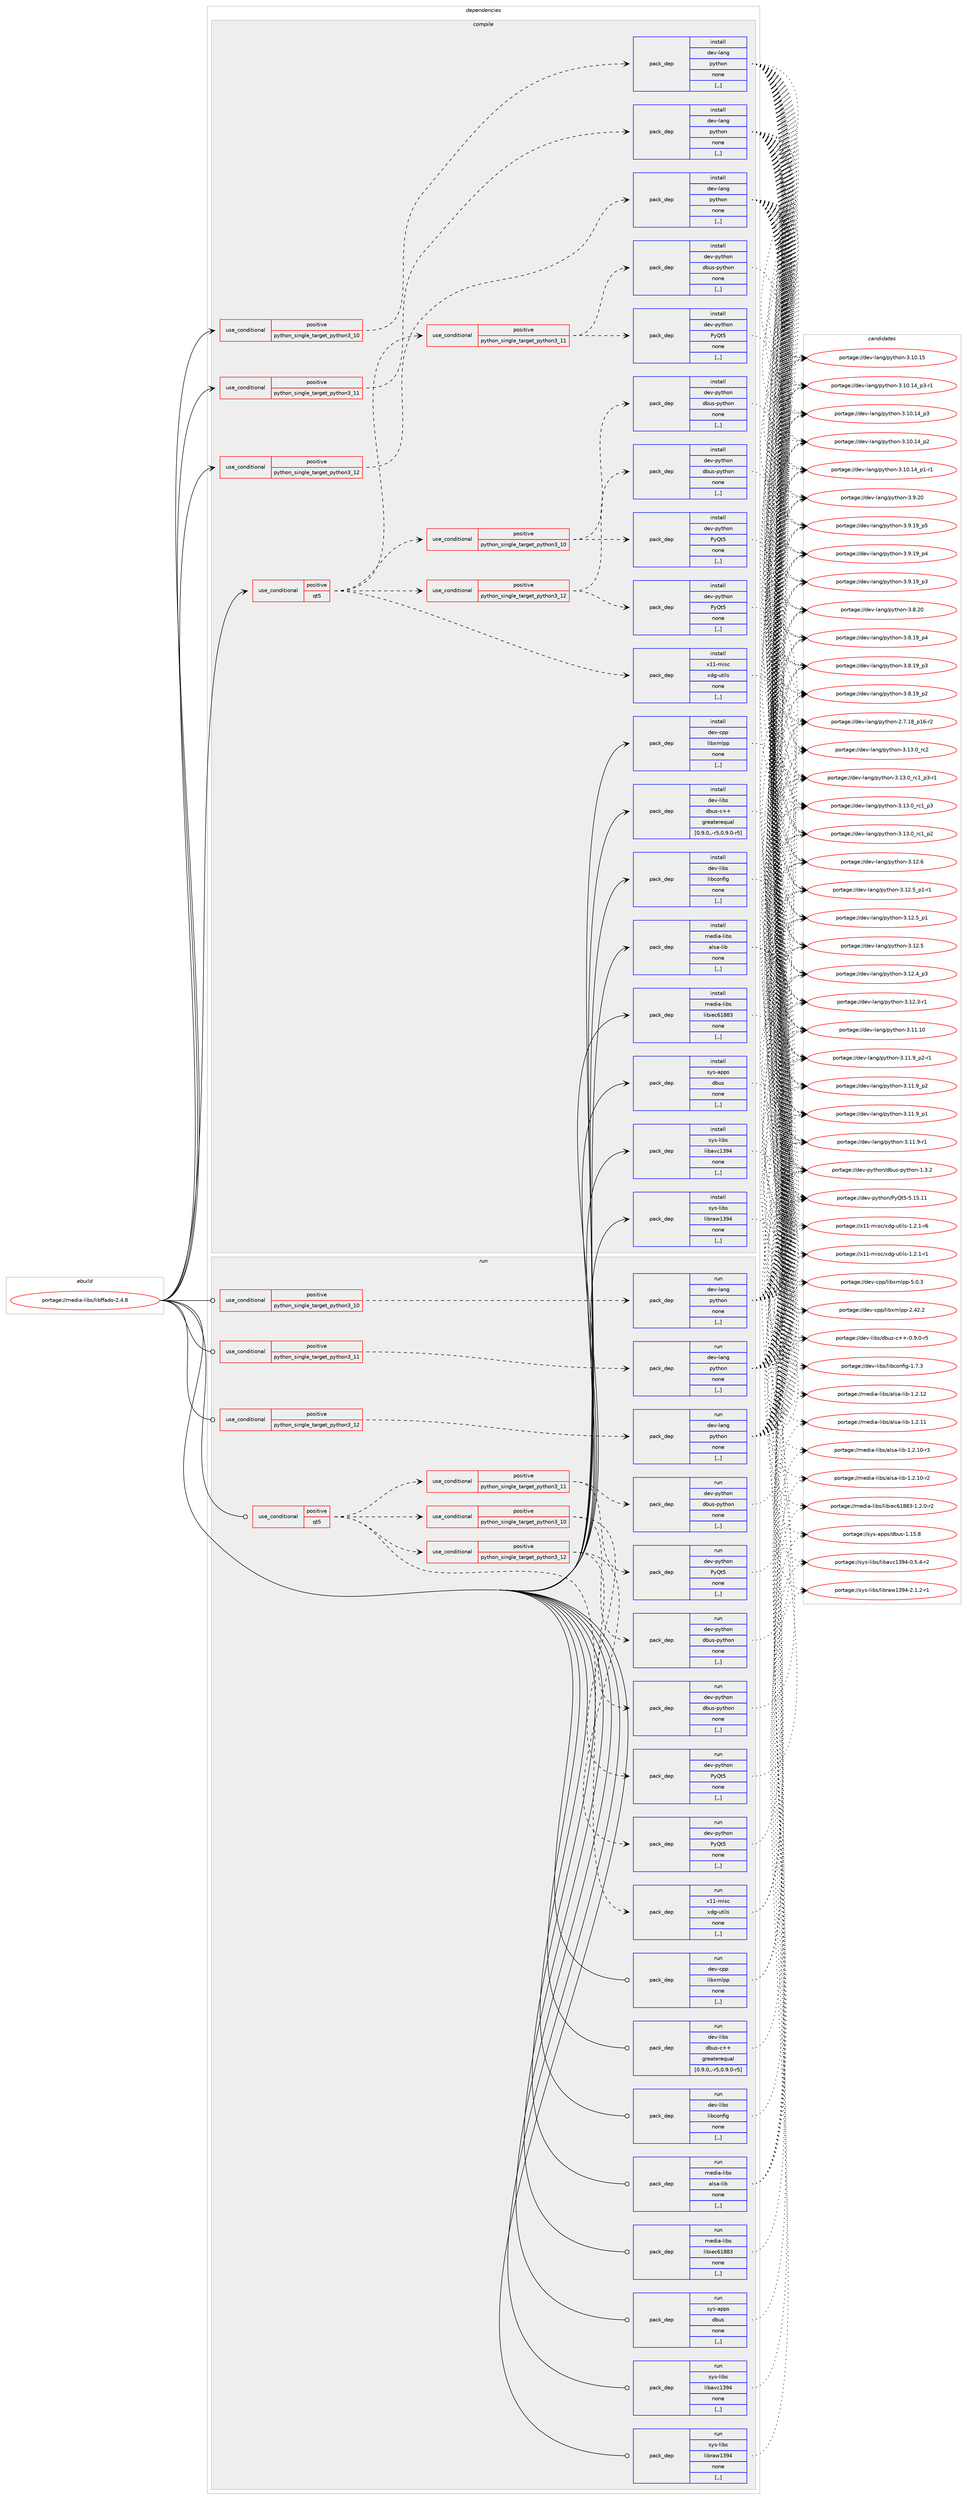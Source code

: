 digraph prolog {

# *************
# Graph options
# *************

newrank=true;
concentrate=true;
compound=true;
graph [rankdir=LR,fontname=Helvetica,fontsize=10,ranksep=1.5];#, ranksep=2.5, nodesep=0.2];
edge  [arrowhead=vee];
node  [fontname=Helvetica,fontsize=10];

# **********
# The ebuild
# **********

subgraph cluster_leftcol {
color=gray;
label=<<i>ebuild</i>>;
id [label="portage://media-libs/libffado-2.4.8", color=red, width=4, href="../media-libs/libffado-2.4.8.svg"];
}

# ****************
# The dependencies
# ****************

subgraph cluster_midcol {
color=gray;
label=<<i>dependencies</i>>;
subgraph cluster_compile {
fillcolor="#eeeeee";
style=filled;
label=<<i>compile</i>>;
subgraph cond208365 {
dependency807854 [label=<<TABLE BORDER="0" CELLBORDER="1" CELLSPACING="0" CELLPADDING="4"><TR><TD ROWSPAN="3" CELLPADDING="10">use_conditional</TD></TR><TR><TD>positive</TD></TR><TR><TD>python_single_target_python3_10</TD></TR></TABLE>>, shape=none, color=red];
subgraph pack593356 {
dependency807855 [label=<<TABLE BORDER="0" CELLBORDER="1" CELLSPACING="0" CELLPADDING="4" WIDTH="220"><TR><TD ROWSPAN="6" CELLPADDING="30">pack_dep</TD></TR><TR><TD WIDTH="110">install</TD></TR><TR><TD>dev-lang</TD></TR><TR><TD>python</TD></TR><TR><TD>none</TD></TR><TR><TD>[,,]</TD></TR></TABLE>>, shape=none, color=blue];
}
dependency807854:e -> dependency807855:w [weight=20,style="dashed",arrowhead="vee"];
}
id:e -> dependency807854:w [weight=20,style="solid",arrowhead="vee"];
subgraph cond208366 {
dependency807856 [label=<<TABLE BORDER="0" CELLBORDER="1" CELLSPACING="0" CELLPADDING="4"><TR><TD ROWSPAN="3" CELLPADDING="10">use_conditional</TD></TR><TR><TD>positive</TD></TR><TR><TD>python_single_target_python3_11</TD></TR></TABLE>>, shape=none, color=red];
subgraph pack593357 {
dependency807857 [label=<<TABLE BORDER="0" CELLBORDER="1" CELLSPACING="0" CELLPADDING="4" WIDTH="220"><TR><TD ROWSPAN="6" CELLPADDING="30">pack_dep</TD></TR><TR><TD WIDTH="110">install</TD></TR><TR><TD>dev-lang</TD></TR><TR><TD>python</TD></TR><TR><TD>none</TD></TR><TR><TD>[,,]</TD></TR></TABLE>>, shape=none, color=blue];
}
dependency807856:e -> dependency807857:w [weight=20,style="dashed",arrowhead="vee"];
}
id:e -> dependency807856:w [weight=20,style="solid",arrowhead="vee"];
subgraph cond208367 {
dependency807858 [label=<<TABLE BORDER="0" CELLBORDER="1" CELLSPACING="0" CELLPADDING="4"><TR><TD ROWSPAN="3" CELLPADDING="10">use_conditional</TD></TR><TR><TD>positive</TD></TR><TR><TD>python_single_target_python3_12</TD></TR></TABLE>>, shape=none, color=red];
subgraph pack593358 {
dependency807859 [label=<<TABLE BORDER="0" CELLBORDER="1" CELLSPACING="0" CELLPADDING="4" WIDTH="220"><TR><TD ROWSPAN="6" CELLPADDING="30">pack_dep</TD></TR><TR><TD WIDTH="110">install</TD></TR><TR><TD>dev-lang</TD></TR><TR><TD>python</TD></TR><TR><TD>none</TD></TR><TR><TD>[,,]</TD></TR></TABLE>>, shape=none, color=blue];
}
dependency807858:e -> dependency807859:w [weight=20,style="dashed",arrowhead="vee"];
}
id:e -> dependency807858:w [weight=20,style="solid",arrowhead="vee"];
subgraph cond208368 {
dependency807860 [label=<<TABLE BORDER="0" CELLBORDER="1" CELLSPACING="0" CELLPADDING="4"><TR><TD ROWSPAN="3" CELLPADDING="10">use_conditional</TD></TR><TR><TD>positive</TD></TR><TR><TD>qt5</TD></TR></TABLE>>, shape=none, color=red];
subgraph cond208369 {
dependency807861 [label=<<TABLE BORDER="0" CELLBORDER="1" CELLSPACING="0" CELLPADDING="4"><TR><TD ROWSPAN="3" CELLPADDING="10">use_conditional</TD></TR><TR><TD>positive</TD></TR><TR><TD>python_single_target_python3_10</TD></TR></TABLE>>, shape=none, color=red];
subgraph pack593359 {
dependency807862 [label=<<TABLE BORDER="0" CELLBORDER="1" CELLSPACING="0" CELLPADDING="4" WIDTH="220"><TR><TD ROWSPAN="6" CELLPADDING="30">pack_dep</TD></TR><TR><TD WIDTH="110">install</TD></TR><TR><TD>dev-python</TD></TR><TR><TD>dbus-python</TD></TR><TR><TD>none</TD></TR><TR><TD>[,,]</TD></TR></TABLE>>, shape=none, color=blue];
}
dependency807861:e -> dependency807862:w [weight=20,style="dashed",arrowhead="vee"];
subgraph pack593360 {
dependency807863 [label=<<TABLE BORDER="0" CELLBORDER="1" CELLSPACING="0" CELLPADDING="4" WIDTH="220"><TR><TD ROWSPAN="6" CELLPADDING="30">pack_dep</TD></TR><TR><TD WIDTH="110">install</TD></TR><TR><TD>dev-python</TD></TR><TR><TD>PyQt5</TD></TR><TR><TD>none</TD></TR><TR><TD>[,,]</TD></TR></TABLE>>, shape=none, color=blue];
}
dependency807861:e -> dependency807863:w [weight=20,style="dashed",arrowhead="vee"];
}
dependency807860:e -> dependency807861:w [weight=20,style="dashed",arrowhead="vee"];
subgraph cond208370 {
dependency807864 [label=<<TABLE BORDER="0" CELLBORDER="1" CELLSPACING="0" CELLPADDING="4"><TR><TD ROWSPAN="3" CELLPADDING="10">use_conditional</TD></TR><TR><TD>positive</TD></TR><TR><TD>python_single_target_python3_11</TD></TR></TABLE>>, shape=none, color=red];
subgraph pack593361 {
dependency807865 [label=<<TABLE BORDER="0" CELLBORDER="1" CELLSPACING="0" CELLPADDING="4" WIDTH="220"><TR><TD ROWSPAN="6" CELLPADDING="30">pack_dep</TD></TR><TR><TD WIDTH="110">install</TD></TR><TR><TD>dev-python</TD></TR><TR><TD>dbus-python</TD></TR><TR><TD>none</TD></TR><TR><TD>[,,]</TD></TR></TABLE>>, shape=none, color=blue];
}
dependency807864:e -> dependency807865:w [weight=20,style="dashed",arrowhead="vee"];
subgraph pack593362 {
dependency807866 [label=<<TABLE BORDER="0" CELLBORDER="1" CELLSPACING="0" CELLPADDING="4" WIDTH="220"><TR><TD ROWSPAN="6" CELLPADDING="30">pack_dep</TD></TR><TR><TD WIDTH="110">install</TD></TR><TR><TD>dev-python</TD></TR><TR><TD>PyQt5</TD></TR><TR><TD>none</TD></TR><TR><TD>[,,]</TD></TR></TABLE>>, shape=none, color=blue];
}
dependency807864:e -> dependency807866:w [weight=20,style="dashed",arrowhead="vee"];
}
dependency807860:e -> dependency807864:w [weight=20,style="dashed",arrowhead="vee"];
subgraph cond208371 {
dependency807867 [label=<<TABLE BORDER="0" CELLBORDER="1" CELLSPACING="0" CELLPADDING="4"><TR><TD ROWSPAN="3" CELLPADDING="10">use_conditional</TD></TR><TR><TD>positive</TD></TR><TR><TD>python_single_target_python3_12</TD></TR></TABLE>>, shape=none, color=red];
subgraph pack593363 {
dependency807868 [label=<<TABLE BORDER="0" CELLBORDER="1" CELLSPACING="0" CELLPADDING="4" WIDTH="220"><TR><TD ROWSPAN="6" CELLPADDING="30">pack_dep</TD></TR><TR><TD WIDTH="110">install</TD></TR><TR><TD>dev-python</TD></TR><TR><TD>dbus-python</TD></TR><TR><TD>none</TD></TR><TR><TD>[,,]</TD></TR></TABLE>>, shape=none, color=blue];
}
dependency807867:e -> dependency807868:w [weight=20,style="dashed",arrowhead="vee"];
subgraph pack593364 {
dependency807869 [label=<<TABLE BORDER="0" CELLBORDER="1" CELLSPACING="0" CELLPADDING="4" WIDTH="220"><TR><TD ROWSPAN="6" CELLPADDING="30">pack_dep</TD></TR><TR><TD WIDTH="110">install</TD></TR><TR><TD>dev-python</TD></TR><TR><TD>PyQt5</TD></TR><TR><TD>none</TD></TR><TR><TD>[,,]</TD></TR></TABLE>>, shape=none, color=blue];
}
dependency807867:e -> dependency807869:w [weight=20,style="dashed",arrowhead="vee"];
}
dependency807860:e -> dependency807867:w [weight=20,style="dashed",arrowhead="vee"];
subgraph pack593365 {
dependency807870 [label=<<TABLE BORDER="0" CELLBORDER="1" CELLSPACING="0" CELLPADDING="4" WIDTH="220"><TR><TD ROWSPAN="6" CELLPADDING="30">pack_dep</TD></TR><TR><TD WIDTH="110">install</TD></TR><TR><TD>x11-misc</TD></TR><TR><TD>xdg-utils</TD></TR><TR><TD>none</TD></TR><TR><TD>[,,]</TD></TR></TABLE>>, shape=none, color=blue];
}
dependency807860:e -> dependency807870:w [weight=20,style="dashed",arrowhead="vee"];
}
id:e -> dependency807860:w [weight=20,style="solid",arrowhead="vee"];
subgraph pack593366 {
dependency807871 [label=<<TABLE BORDER="0" CELLBORDER="1" CELLSPACING="0" CELLPADDING="4" WIDTH="220"><TR><TD ROWSPAN="6" CELLPADDING="30">pack_dep</TD></TR><TR><TD WIDTH="110">install</TD></TR><TR><TD>dev-cpp</TD></TR><TR><TD>libxmlpp</TD></TR><TR><TD>none</TD></TR><TR><TD>[,,]</TD></TR></TABLE>>, shape=none, color=blue];
}
id:e -> dependency807871:w [weight=20,style="solid",arrowhead="vee"];
subgraph pack593367 {
dependency807872 [label=<<TABLE BORDER="0" CELLBORDER="1" CELLSPACING="0" CELLPADDING="4" WIDTH="220"><TR><TD ROWSPAN="6" CELLPADDING="30">pack_dep</TD></TR><TR><TD WIDTH="110">install</TD></TR><TR><TD>dev-libs</TD></TR><TR><TD>dbus-c++</TD></TR><TR><TD>greaterequal</TD></TR><TR><TD>[0.9.0,,-r5,0.9.0-r5]</TD></TR></TABLE>>, shape=none, color=blue];
}
id:e -> dependency807872:w [weight=20,style="solid",arrowhead="vee"];
subgraph pack593368 {
dependency807873 [label=<<TABLE BORDER="0" CELLBORDER="1" CELLSPACING="0" CELLPADDING="4" WIDTH="220"><TR><TD ROWSPAN="6" CELLPADDING="30">pack_dep</TD></TR><TR><TD WIDTH="110">install</TD></TR><TR><TD>dev-libs</TD></TR><TR><TD>libconfig</TD></TR><TR><TD>none</TD></TR><TR><TD>[,,]</TD></TR></TABLE>>, shape=none, color=blue];
}
id:e -> dependency807873:w [weight=20,style="solid",arrowhead="vee"];
subgraph pack593369 {
dependency807874 [label=<<TABLE BORDER="0" CELLBORDER="1" CELLSPACING="0" CELLPADDING="4" WIDTH="220"><TR><TD ROWSPAN="6" CELLPADDING="30">pack_dep</TD></TR><TR><TD WIDTH="110">install</TD></TR><TR><TD>media-libs</TD></TR><TR><TD>alsa-lib</TD></TR><TR><TD>none</TD></TR><TR><TD>[,,]</TD></TR></TABLE>>, shape=none, color=blue];
}
id:e -> dependency807874:w [weight=20,style="solid",arrowhead="vee"];
subgraph pack593370 {
dependency807875 [label=<<TABLE BORDER="0" CELLBORDER="1" CELLSPACING="0" CELLPADDING="4" WIDTH="220"><TR><TD ROWSPAN="6" CELLPADDING="30">pack_dep</TD></TR><TR><TD WIDTH="110">install</TD></TR><TR><TD>media-libs</TD></TR><TR><TD>libiec61883</TD></TR><TR><TD>none</TD></TR><TR><TD>[,,]</TD></TR></TABLE>>, shape=none, color=blue];
}
id:e -> dependency807875:w [weight=20,style="solid",arrowhead="vee"];
subgraph pack593371 {
dependency807876 [label=<<TABLE BORDER="0" CELLBORDER="1" CELLSPACING="0" CELLPADDING="4" WIDTH="220"><TR><TD ROWSPAN="6" CELLPADDING="30">pack_dep</TD></TR><TR><TD WIDTH="110">install</TD></TR><TR><TD>sys-apps</TD></TR><TR><TD>dbus</TD></TR><TR><TD>none</TD></TR><TR><TD>[,,]</TD></TR></TABLE>>, shape=none, color=blue];
}
id:e -> dependency807876:w [weight=20,style="solid",arrowhead="vee"];
subgraph pack593372 {
dependency807877 [label=<<TABLE BORDER="0" CELLBORDER="1" CELLSPACING="0" CELLPADDING="4" WIDTH="220"><TR><TD ROWSPAN="6" CELLPADDING="30">pack_dep</TD></TR><TR><TD WIDTH="110">install</TD></TR><TR><TD>sys-libs</TD></TR><TR><TD>libavc1394</TD></TR><TR><TD>none</TD></TR><TR><TD>[,,]</TD></TR></TABLE>>, shape=none, color=blue];
}
id:e -> dependency807877:w [weight=20,style="solid",arrowhead="vee"];
subgraph pack593373 {
dependency807878 [label=<<TABLE BORDER="0" CELLBORDER="1" CELLSPACING="0" CELLPADDING="4" WIDTH="220"><TR><TD ROWSPAN="6" CELLPADDING="30">pack_dep</TD></TR><TR><TD WIDTH="110">install</TD></TR><TR><TD>sys-libs</TD></TR><TR><TD>libraw1394</TD></TR><TR><TD>none</TD></TR><TR><TD>[,,]</TD></TR></TABLE>>, shape=none, color=blue];
}
id:e -> dependency807878:w [weight=20,style="solid",arrowhead="vee"];
}
subgraph cluster_compileandrun {
fillcolor="#eeeeee";
style=filled;
label=<<i>compile and run</i>>;
}
subgraph cluster_run {
fillcolor="#eeeeee";
style=filled;
label=<<i>run</i>>;
subgraph cond208372 {
dependency807879 [label=<<TABLE BORDER="0" CELLBORDER="1" CELLSPACING="0" CELLPADDING="4"><TR><TD ROWSPAN="3" CELLPADDING="10">use_conditional</TD></TR><TR><TD>positive</TD></TR><TR><TD>python_single_target_python3_10</TD></TR></TABLE>>, shape=none, color=red];
subgraph pack593374 {
dependency807880 [label=<<TABLE BORDER="0" CELLBORDER="1" CELLSPACING="0" CELLPADDING="4" WIDTH="220"><TR><TD ROWSPAN="6" CELLPADDING="30">pack_dep</TD></TR><TR><TD WIDTH="110">run</TD></TR><TR><TD>dev-lang</TD></TR><TR><TD>python</TD></TR><TR><TD>none</TD></TR><TR><TD>[,,]</TD></TR></TABLE>>, shape=none, color=blue];
}
dependency807879:e -> dependency807880:w [weight=20,style="dashed",arrowhead="vee"];
}
id:e -> dependency807879:w [weight=20,style="solid",arrowhead="odot"];
subgraph cond208373 {
dependency807881 [label=<<TABLE BORDER="0" CELLBORDER="1" CELLSPACING="0" CELLPADDING="4"><TR><TD ROWSPAN="3" CELLPADDING="10">use_conditional</TD></TR><TR><TD>positive</TD></TR><TR><TD>python_single_target_python3_11</TD></TR></TABLE>>, shape=none, color=red];
subgraph pack593375 {
dependency807882 [label=<<TABLE BORDER="0" CELLBORDER="1" CELLSPACING="0" CELLPADDING="4" WIDTH="220"><TR><TD ROWSPAN="6" CELLPADDING="30">pack_dep</TD></TR><TR><TD WIDTH="110">run</TD></TR><TR><TD>dev-lang</TD></TR><TR><TD>python</TD></TR><TR><TD>none</TD></TR><TR><TD>[,,]</TD></TR></TABLE>>, shape=none, color=blue];
}
dependency807881:e -> dependency807882:w [weight=20,style="dashed",arrowhead="vee"];
}
id:e -> dependency807881:w [weight=20,style="solid",arrowhead="odot"];
subgraph cond208374 {
dependency807883 [label=<<TABLE BORDER="0" CELLBORDER="1" CELLSPACING="0" CELLPADDING="4"><TR><TD ROWSPAN="3" CELLPADDING="10">use_conditional</TD></TR><TR><TD>positive</TD></TR><TR><TD>python_single_target_python3_12</TD></TR></TABLE>>, shape=none, color=red];
subgraph pack593376 {
dependency807884 [label=<<TABLE BORDER="0" CELLBORDER="1" CELLSPACING="0" CELLPADDING="4" WIDTH="220"><TR><TD ROWSPAN="6" CELLPADDING="30">pack_dep</TD></TR><TR><TD WIDTH="110">run</TD></TR><TR><TD>dev-lang</TD></TR><TR><TD>python</TD></TR><TR><TD>none</TD></TR><TR><TD>[,,]</TD></TR></TABLE>>, shape=none, color=blue];
}
dependency807883:e -> dependency807884:w [weight=20,style="dashed",arrowhead="vee"];
}
id:e -> dependency807883:w [weight=20,style="solid",arrowhead="odot"];
subgraph cond208375 {
dependency807885 [label=<<TABLE BORDER="0" CELLBORDER="1" CELLSPACING="0" CELLPADDING="4"><TR><TD ROWSPAN="3" CELLPADDING="10">use_conditional</TD></TR><TR><TD>positive</TD></TR><TR><TD>qt5</TD></TR></TABLE>>, shape=none, color=red];
subgraph cond208376 {
dependency807886 [label=<<TABLE BORDER="0" CELLBORDER="1" CELLSPACING="0" CELLPADDING="4"><TR><TD ROWSPAN="3" CELLPADDING="10">use_conditional</TD></TR><TR><TD>positive</TD></TR><TR><TD>python_single_target_python3_10</TD></TR></TABLE>>, shape=none, color=red];
subgraph pack593377 {
dependency807887 [label=<<TABLE BORDER="0" CELLBORDER="1" CELLSPACING="0" CELLPADDING="4" WIDTH="220"><TR><TD ROWSPAN="6" CELLPADDING="30">pack_dep</TD></TR><TR><TD WIDTH="110">run</TD></TR><TR><TD>dev-python</TD></TR><TR><TD>dbus-python</TD></TR><TR><TD>none</TD></TR><TR><TD>[,,]</TD></TR></TABLE>>, shape=none, color=blue];
}
dependency807886:e -> dependency807887:w [weight=20,style="dashed",arrowhead="vee"];
subgraph pack593378 {
dependency807888 [label=<<TABLE BORDER="0" CELLBORDER="1" CELLSPACING="0" CELLPADDING="4" WIDTH="220"><TR><TD ROWSPAN="6" CELLPADDING="30">pack_dep</TD></TR><TR><TD WIDTH="110">run</TD></TR><TR><TD>dev-python</TD></TR><TR><TD>PyQt5</TD></TR><TR><TD>none</TD></TR><TR><TD>[,,]</TD></TR></TABLE>>, shape=none, color=blue];
}
dependency807886:e -> dependency807888:w [weight=20,style="dashed",arrowhead="vee"];
}
dependency807885:e -> dependency807886:w [weight=20,style="dashed",arrowhead="vee"];
subgraph cond208377 {
dependency807889 [label=<<TABLE BORDER="0" CELLBORDER="1" CELLSPACING="0" CELLPADDING="4"><TR><TD ROWSPAN="3" CELLPADDING="10">use_conditional</TD></TR><TR><TD>positive</TD></TR><TR><TD>python_single_target_python3_11</TD></TR></TABLE>>, shape=none, color=red];
subgraph pack593379 {
dependency807890 [label=<<TABLE BORDER="0" CELLBORDER="1" CELLSPACING="0" CELLPADDING="4" WIDTH="220"><TR><TD ROWSPAN="6" CELLPADDING="30">pack_dep</TD></TR><TR><TD WIDTH="110">run</TD></TR><TR><TD>dev-python</TD></TR><TR><TD>dbus-python</TD></TR><TR><TD>none</TD></TR><TR><TD>[,,]</TD></TR></TABLE>>, shape=none, color=blue];
}
dependency807889:e -> dependency807890:w [weight=20,style="dashed",arrowhead="vee"];
subgraph pack593380 {
dependency807891 [label=<<TABLE BORDER="0" CELLBORDER="1" CELLSPACING="0" CELLPADDING="4" WIDTH="220"><TR><TD ROWSPAN="6" CELLPADDING="30">pack_dep</TD></TR><TR><TD WIDTH="110">run</TD></TR><TR><TD>dev-python</TD></TR><TR><TD>PyQt5</TD></TR><TR><TD>none</TD></TR><TR><TD>[,,]</TD></TR></TABLE>>, shape=none, color=blue];
}
dependency807889:e -> dependency807891:w [weight=20,style="dashed",arrowhead="vee"];
}
dependency807885:e -> dependency807889:w [weight=20,style="dashed",arrowhead="vee"];
subgraph cond208378 {
dependency807892 [label=<<TABLE BORDER="0" CELLBORDER="1" CELLSPACING="0" CELLPADDING="4"><TR><TD ROWSPAN="3" CELLPADDING="10">use_conditional</TD></TR><TR><TD>positive</TD></TR><TR><TD>python_single_target_python3_12</TD></TR></TABLE>>, shape=none, color=red];
subgraph pack593381 {
dependency807893 [label=<<TABLE BORDER="0" CELLBORDER="1" CELLSPACING="0" CELLPADDING="4" WIDTH="220"><TR><TD ROWSPAN="6" CELLPADDING="30">pack_dep</TD></TR><TR><TD WIDTH="110">run</TD></TR><TR><TD>dev-python</TD></TR><TR><TD>dbus-python</TD></TR><TR><TD>none</TD></TR><TR><TD>[,,]</TD></TR></TABLE>>, shape=none, color=blue];
}
dependency807892:e -> dependency807893:w [weight=20,style="dashed",arrowhead="vee"];
subgraph pack593382 {
dependency807894 [label=<<TABLE BORDER="0" CELLBORDER="1" CELLSPACING="0" CELLPADDING="4" WIDTH="220"><TR><TD ROWSPAN="6" CELLPADDING="30">pack_dep</TD></TR><TR><TD WIDTH="110">run</TD></TR><TR><TD>dev-python</TD></TR><TR><TD>PyQt5</TD></TR><TR><TD>none</TD></TR><TR><TD>[,,]</TD></TR></TABLE>>, shape=none, color=blue];
}
dependency807892:e -> dependency807894:w [weight=20,style="dashed",arrowhead="vee"];
}
dependency807885:e -> dependency807892:w [weight=20,style="dashed",arrowhead="vee"];
subgraph pack593383 {
dependency807895 [label=<<TABLE BORDER="0" CELLBORDER="1" CELLSPACING="0" CELLPADDING="4" WIDTH="220"><TR><TD ROWSPAN="6" CELLPADDING="30">pack_dep</TD></TR><TR><TD WIDTH="110">run</TD></TR><TR><TD>x11-misc</TD></TR><TR><TD>xdg-utils</TD></TR><TR><TD>none</TD></TR><TR><TD>[,,]</TD></TR></TABLE>>, shape=none, color=blue];
}
dependency807885:e -> dependency807895:w [weight=20,style="dashed",arrowhead="vee"];
}
id:e -> dependency807885:w [weight=20,style="solid",arrowhead="odot"];
subgraph pack593384 {
dependency807896 [label=<<TABLE BORDER="0" CELLBORDER="1" CELLSPACING="0" CELLPADDING="4" WIDTH="220"><TR><TD ROWSPAN="6" CELLPADDING="30">pack_dep</TD></TR><TR><TD WIDTH="110">run</TD></TR><TR><TD>dev-cpp</TD></TR><TR><TD>libxmlpp</TD></TR><TR><TD>none</TD></TR><TR><TD>[,,]</TD></TR></TABLE>>, shape=none, color=blue];
}
id:e -> dependency807896:w [weight=20,style="solid",arrowhead="odot"];
subgraph pack593385 {
dependency807897 [label=<<TABLE BORDER="0" CELLBORDER="1" CELLSPACING="0" CELLPADDING="4" WIDTH="220"><TR><TD ROWSPAN="6" CELLPADDING="30">pack_dep</TD></TR><TR><TD WIDTH="110">run</TD></TR><TR><TD>dev-libs</TD></TR><TR><TD>dbus-c++</TD></TR><TR><TD>greaterequal</TD></TR><TR><TD>[0.9.0,,-r5,0.9.0-r5]</TD></TR></TABLE>>, shape=none, color=blue];
}
id:e -> dependency807897:w [weight=20,style="solid",arrowhead="odot"];
subgraph pack593386 {
dependency807898 [label=<<TABLE BORDER="0" CELLBORDER="1" CELLSPACING="0" CELLPADDING="4" WIDTH="220"><TR><TD ROWSPAN="6" CELLPADDING="30">pack_dep</TD></TR><TR><TD WIDTH="110">run</TD></TR><TR><TD>dev-libs</TD></TR><TR><TD>libconfig</TD></TR><TR><TD>none</TD></TR><TR><TD>[,,]</TD></TR></TABLE>>, shape=none, color=blue];
}
id:e -> dependency807898:w [weight=20,style="solid",arrowhead="odot"];
subgraph pack593387 {
dependency807899 [label=<<TABLE BORDER="0" CELLBORDER="1" CELLSPACING="0" CELLPADDING="4" WIDTH="220"><TR><TD ROWSPAN="6" CELLPADDING="30">pack_dep</TD></TR><TR><TD WIDTH="110">run</TD></TR><TR><TD>media-libs</TD></TR><TR><TD>alsa-lib</TD></TR><TR><TD>none</TD></TR><TR><TD>[,,]</TD></TR></TABLE>>, shape=none, color=blue];
}
id:e -> dependency807899:w [weight=20,style="solid",arrowhead="odot"];
subgraph pack593388 {
dependency807900 [label=<<TABLE BORDER="0" CELLBORDER="1" CELLSPACING="0" CELLPADDING="4" WIDTH="220"><TR><TD ROWSPAN="6" CELLPADDING="30">pack_dep</TD></TR><TR><TD WIDTH="110">run</TD></TR><TR><TD>media-libs</TD></TR><TR><TD>libiec61883</TD></TR><TR><TD>none</TD></TR><TR><TD>[,,]</TD></TR></TABLE>>, shape=none, color=blue];
}
id:e -> dependency807900:w [weight=20,style="solid",arrowhead="odot"];
subgraph pack593389 {
dependency807901 [label=<<TABLE BORDER="0" CELLBORDER="1" CELLSPACING="0" CELLPADDING="4" WIDTH="220"><TR><TD ROWSPAN="6" CELLPADDING="30">pack_dep</TD></TR><TR><TD WIDTH="110">run</TD></TR><TR><TD>sys-apps</TD></TR><TR><TD>dbus</TD></TR><TR><TD>none</TD></TR><TR><TD>[,,]</TD></TR></TABLE>>, shape=none, color=blue];
}
id:e -> dependency807901:w [weight=20,style="solid",arrowhead="odot"];
subgraph pack593390 {
dependency807902 [label=<<TABLE BORDER="0" CELLBORDER="1" CELLSPACING="0" CELLPADDING="4" WIDTH="220"><TR><TD ROWSPAN="6" CELLPADDING="30">pack_dep</TD></TR><TR><TD WIDTH="110">run</TD></TR><TR><TD>sys-libs</TD></TR><TR><TD>libavc1394</TD></TR><TR><TD>none</TD></TR><TR><TD>[,,]</TD></TR></TABLE>>, shape=none, color=blue];
}
id:e -> dependency807902:w [weight=20,style="solid",arrowhead="odot"];
subgraph pack593391 {
dependency807903 [label=<<TABLE BORDER="0" CELLBORDER="1" CELLSPACING="0" CELLPADDING="4" WIDTH="220"><TR><TD ROWSPAN="6" CELLPADDING="30">pack_dep</TD></TR><TR><TD WIDTH="110">run</TD></TR><TR><TD>sys-libs</TD></TR><TR><TD>libraw1394</TD></TR><TR><TD>none</TD></TR><TR><TD>[,,]</TD></TR></TABLE>>, shape=none, color=blue];
}
id:e -> dependency807903:w [weight=20,style="solid",arrowhead="odot"];
}
}

# **************
# The candidates
# **************

subgraph cluster_choices {
rank=same;
color=gray;
label=<<i>candidates</i>>;

subgraph choice593356 {
color=black;
nodesep=1;
choice10010111845108971101034711212111610411111045514649514648951149950 [label="portage://dev-lang/python-3.13.0_rc2", color=red, width=4,href="../dev-lang/python-3.13.0_rc2.svg"];
choice1001011184510897110103471121211161041111104551464951464895114994995112514511449 [label="portage://dev-lang/python-3.13.0_rc1_p3-r1", color=red, width=4,href="../dev-lang/python-3.13.0_rc1_p3-r1.svg"];
choice100101118451089711010347112121116104111110455146495146489511499499511251 [label="portage://dev-lang/python-3.13.0_rc1_p3", color=red, width=4,href="../dev-lang/python-3.13.0_rc1_p3.svg"];
choice100101118451089711010347112121116104111110455146495146489511499499511250 [label="portage://dev-lang/python-3.13.0_rc1_p2", color=red, width=4,href="../dev-lang/python-3.13.0_rc1_p2.svg"];
choice10010111845108971101034711212111610411111045514649504654 [label="portage://dev-lang/python-3.12.6", color=red, width=4,href="../dev-lang/python-3.12.6.svg"];
choice1001011184510897110103471121211161041111104551464950465395112494511449 [label="portage://dev-lang/python-3.12.5_p1-r1", color=red, width=4,href="../dev-lang/python-3.12.5_p1-r1.svg"];
choice100101118451089711010347112121116104111110455146495046539511249 [label="portage://dev-lang/python-3.12.5_p1", color=red, width=4,href="../dev-lang/python-3.12.5_p1.svg"];
choice10010111845108971101034711212111610411111045514649504653 [label="portage://dev-lang/python-3.12.5", color=red, width=4,href="../dev-lang/python-3.12.5.svg"];
choice100101118451089711010347112121116104111110455146495046529511251 [label="portage://dev-lang/python-3.12.4_p3", color=red, width=4,href="../dev-lang/python-3.12.4_p3.svg"];
choice100101118451089711010347112121116104111110455146495046514511449 [label="portage://dev-lang/python-3.12.3-r1", color=red, width=4,href="../dev-lang/python-3.12.3-r1.svg"];
choice1001011184510897110103471121211161041111104551464949464948 [label="portage://dev-lang/python-3.11.10", color=red, width=4,href="../dev-lang/python-3.11.10.svg"];
choice1001011184510897110103471121211161041111104551464949465795112504511449 [label="portage://dev-lang/python-3.11.9_p2-r1", color=red, width=4,href="../dev-lang/python-3.11.9_p2-r1.svg"];
choice100101118451089711010347112121116104111110455146494946579511250 [label="portage://dev-lang/python-3.11.9_p2", color=red, width=4,href="../dev-lang/python-3.11.9_p2.svg"];
choice100101118451089711010347112121116104111110455146494946579511249 [label="portage://dev-lang/python-3.11.9_p1", color=red, width=4,href="../dev-lang/python-3.11.9_p1.svg"];
choice100101118451089711010347112121116104111110455146494946574511449 [label="portage://dev-lang/python-3.11.9-r1", color=red, width=4,href="../dev-lang/python-3.11.9-r1.svg"];
choice1001011184510897110103471121211161041111104551464948464953 [label="portage://dev-lang/python-3.10.15", color=red, width=4,href="../dev-lang/python-3.10.15.svg"];
choice100101118451089711010347112121116104111110455146494846495295112514511449 [label="portage://dev-lang/python-3.10.14_p3-r1", color=red, width=4,href="../dev-lang/python-3.10.14_p3-r1.svg"];
choice10010111845108971101034711212111610411111045514649484649529511251 [label="portage://dev-lang/python-3.10.14_p3", color=red, width=4,href="../dev-lang/python-3.10.14_p3.svg"];
choice10010111845108971101034711212111610411111045514649484649529511250 [label="portage://dev-lang/python-3.10.14_p2", color=red, width=4,href="../dev-lang/python-3.10.14_p2.svg"];
choice100101118451089711010347112121116104111110455146494846495295112494511449 [label="portage://dev-lang/python-3.10.14_p1-r1", color=red, width=4,href="../dev-lang/python-3.10.14_p1-r1.svg"];
choice10010111845108971101034711212111610411111045514657465048 [label="portage://dev-lang/python-3.9.20", color=red, width=4,href="../dev-lang/python-3.9.20.svg"];
choice100101118451089711010347112121116104111110455146574649579511253 [label="portage://dev-lang/python-3.9.19_p5", color=red, width=4,href="../dev-lang/python-3.9.19_p5.svg"];
choice100101118451089711010347112121116104111110455146574649579511252 [label="portage://dev-lang/python-3.9.19_p4", color=red, width=4,href="../dev-lang/python-3.9.19_p4.svg"];
choice100101118451089711010347112121116104111110455146574649579511251 [label="portage://dev-lang/python-3.9.19_p3", color=red, width=4,href="../dev-lang/python-3.9.19_p3.svg"];
choice10010111845108971101034711212111610411111045514656465048 [label="portage://dev-lang/python-3.8.20", color=red, width=4,href="../dev-lang/python-3.8.20.svg"];
choice100101118451089711010347112121116104111110455146564649579511252 [label="portage://dev-lang/python-3.8.19_p4", color=red, width=4,href="../dev-lang/python-3.8.19_p4.svg"];
choice100101118451089711010347112121116104111110455146564649579511251 [label="portage://dev-lang/python-3.8.19_p3", color=red, width=4,href="../dev-lang/python-3.8.19_p3.svg"];
choice100101118451089711010347112121116104111110455146564649579511250 [label="portage://dev-lang/python-3.8.19_p2", color=red, width=4,href="../dev-lang/python-3.8.19_p2.svg"];
choice100101118451089711010347112121116104111110455046554649569511249544511450 [label="portage://dev-lang/python-2.7.18_p16-r2", color=red, width=4,href="../dev-lang/python-2.7.18_p16-r2.svg"];
dependency807855:e -> choice10010111845108971101034711212111610411111045514649514648951149950:w [style=dotted,weight="100"];
dependency807855:e -> choice1001011184510897110103471121211161041111104551464951464895114994995112514511449:w [style=dotted,weight="100"];
dependency807855:e -> choice100101118451089711010347112121116104111110455146495146489511499499511251:w [style=dotted,weight="100"];
dependency807855:e -> choice100101118451089711010347112121116104111110455146495146489511499499511250:w [style=dotted,weight="100"];
dependency807855:e -> choice10010111845108971101034711212111610411111045514649504654:w [style=dotted,weight="100"];
dependency807855:e -> choice1001011184510897110103471121211161041111104551464950465395112494511449:w [style=dotted,weight="100"];
dependency807855:e -> choice100101118451089711010347112121116104111110455146495046539511249:w [style=dotted,weight="100"];
dependency807855:e -> choice10010111845108971101034711212111610411111045514649504653:w [style=dotted,weight="100"];
dependency807855:e -> choice100101118451089711010347112121116104111110455146495046529511251:w [style=dotted,weight="100"];
dependency807855:e -> choice100101118451089711010347112121116104111110455146495046514511449:w [style=dotted,weight="100"];
dependency807855:e -> choice1001011184510897110103471121211161041111104551464949464948:w [style=dotted,weight="100"];
dependency807855:e -> choice1001011184510897110103471121211161041111104551464949465795112504511449:w [style=dotted,weight="100"];
dependency807855:e -> choice100101118451089711010347112121116104111110455146494946579511250:w [style=dotted,weight="100"];
dependency807855:e -> choice100101118451089711010347112121116104111110455146494946579511249:w [style=dotted,weight="100"];
dependency807855:e -> choice100101118451089711010347112121116104111110455146494946574511449:w [style=dotted,weight="100"];
dependency807855:e -> choice1001011184510897110103471121211161041111104551464948464953:w [style=dotted,weight="100"];
dependency807855:e -> choice100101118451089711010347112121116104111110455146494846495295112514511449:w [style=dotted,weight="100"];
dependency807855:e -> choice10010111845108971101034711212111610411111045514649484649529511251:w [style=dotted,weight="100"];
dependency807855:e -> choice10010111845108971101034711212111610411111045514649484649529511250:w [style=dotted,weight="100"];
dependency807855:e -> choice100101118451089711010347112121116104111110455146494846495295112494511449:w [style=dotted,weight="100"];
dependency807855:e -> choice10010111845108971101034711212111610411111045514657465048:w [style=dotted,weight="100"];
dependency807855:e -> choice100101118451089711010347112121116104111110455146574649579511253:w [style=dotted,weight="100"];
dependency807855:e -> choice100101118451089711010347112121116104111110455146574649579511252:w [style=dotted,weight="100"];
dependency807855:e -> choice100101118451089711010347112121116104111110455146574649579511251:w [style=dotted,weight="100"];
dependency807855:e -> choice10010111845108971101034711212111610411111045514656465048:w [style=dotted,weight="100"];
dependency807855:e -> choice100101118451089711010347112121116104111110455146564649579511252:w [style=dotted,weight="100"];
dependency807855:e -> choice100101118451089711010347112121116104111110455146564649579511251:w [style=dotted,weight="100"];
dependency807855:e -> choice100101118451089711010347112121116104111110455146564649579511250:w [style=dotted,weight="100"];
dependency807855:e -> choice100101118451089711010347112121116104111110455046554649569511249544511450:w [style=dotted,weight="100"];
}
subgraph choice593357 {
color=black;
nodesep=1;
choice10010111845108971101034711212111610411111045514649514648951149950 [label="portage://dev-lang/python-3.13.0_rc2", color=red, width=4,href="../dev-lang/python-3.13.0_rc2.svg"];
choice1001011184510897110103471121211161041111104551464951464895114994995112514511449 [label="portage://dev-lang/python-3.13.0_rc1_p3-r1", color=red, width=4,href="../dev-lang/python-3.13.0_rc1_p3-r1.svg"];
choice100101118451089711010347112121116104111110455146495146489511499499511251 [label="portage://dev-lang/python-3.13.0_rc1_p3", color=red, width=4,href="../dev-lang/python-3.13.0_rc1_p3.svg"];
choice100101118451089711010347112121116104111110455146495146489511499499511250 [label="portage://dev-lang/python-3.13.0_rc1_p2", color=red, width=4,href="../dev-lang/python-3.13.0_rc1_p2.svg"];
choice10010111845108971101034711212111610411111045514649504654 [label="portage://dev-lang/python-3.12.6", color=red, width=4,href="../dev-lang/python-3.12.6.svg"];
choice1001011184510897110103471121211161041111104551464950465395112494511449 [label="portage://dev-lang/python-3.12.5_p1-r1", color=red, width=4,href="../dev-lang/python-3.12.5_p1-r1.svg"];
choice100101118451089711010347112121116104111110455146495046539511249 [label="portage://dev-lang/python-3.12.5_p1", color=red, width=4,href="../dev-lang/python-3.12.5_p1.svg"];
choice10010111845108971101034711212111610411111045514649504653 [label="portage://dev-lang/python-3.12.5", color=red, width=4,href="../dev-lang/python-3.12.5.svg"];
choice100101118451089711010347112121116104111110455146495046529511251 [label="portage://dev-lang/python-3.12.4_p3", color=red, width=4,href="../dev-lang/python-3.12.4_p3.svg"];
choice100101118451089711010347112121116104111110455146495046514511449 [label="portage://dev-lang/python-3.12.3-r1", color=red, width=4,href="../dev-lang/python-3.12.3-r1.svg"];
choice1001011184510897110103471121211161041111104551464949464948 [label="portage://dev-lang/python-3.11.10", color=red, width=4,href="../dev-lang/python-3.11.10.svg"];
choice1001011184510897110103471121211161041111104551464949465795112504511449 [label="portage://dev-lang/python-3.11.9_p2-r1", color=red, width=4,href="../dev-lang/python-3.11.9_p2-r1.svg"];
choice100101118451089711010347112121116104111110455146494946579511250 [label="portage://dev-lang/python-3.11.9_p2", color=red, width=4,href="../dev-lang/python-3.11.9_p2.svg"];
choice100101118451089711010347112121116104111110455146494946579511249 [label="portage://dev-lang/python-3.11.9_p1", color=red, width=4,href="../dev-lang/python-3.11.9_p1.svg"];
choice100101118451089711010347112121116104111110455146494946574511449 [label="portage://dev-lang/python-3.11.9-r1", color=red, width=4,href="../dev-lang/python-3.11.9-r1.svg"];
choice1001011184510897110103471121211161041111104551464948464953 [label="portage://dev-lang/python-3.10.15", color=red, width=4,href="../dev-lang/python-3.10.15.svg"];
choice100101118451089711010347112121116104111110455146494846495295112514511449 [label="portage://dev-lang/python-3.10.14_p3-r1", color=red, width=4,href="../dev-lang/python-3.10.14_p3-r1.svg"];
choice10010111845108971101034711212111610411111045514649484649529511251 [label="portage://dev-lang/python-3.10.14_p3", color=red, width=4,href="../dev-lang/python-3.10.14_p3.svg"];
choice10010111845108971101034711212111610411111045514649484649529511250 [label="portage://dev-lang/python-3.10.14_p2", color=red, width=4,href="../dev-lang/python-3.10.14_p2.svg"];
choice100101118451089711010347112121116104111110455146494846495295112494511449 [label="portage://dev-lang/python-3.10.14_p1-r1", color=red, width=4,href="../dev-lang/python-3.10.14_p1-r1.svg"];
choice10010111845108971101034711212111610411111045514657465048 [label="portage://dev-lang/python-3.9.20", color=red, width=4,href="../dev-lang/python-3.9.20.svg"];
choice100101118451089711010347112121116104111110455146574649579511253 [label="portage://dev-lang/python-3.9.19_p5", color=red, width=4,href="../dev-lang/python-3.9.19_p5.svg"];
choice100101118451089711010347112121116104111110455146574649579511252 [label="portage://dev-lang/python-3.9.19_p4", color=red, width=4,href="../dev-lang/python-3.9.19_p4.svg"];
choice100101118451089711010347112121116104111110455146574649579511251 [label="portage://dev-lang/python-3.9.19_p3", color=red, width=4,href="../dev-lang/python-3.9.19_p3.svg"];
choice10010111845108971101034711212111610411111045514656465048 [label="portage://dev-lang/python-3.8.20", color=red, width=4,href="../dev-lang/python-3.8.20.svg"];
choice100101118451089711010347112121116104111110455146564649579511252 [label="portage://dev-lang/python-3.8.19_p4", color=red, width=4,href="../dev-lang/python-3.8.19_p4.svg"];
choice100101118451089711010347112121116104111110455146564649579511251 [label="portage://dev-lang/python-3.8.19_p3", color=red, width=4,href="../dev-lang/python-3.8.19_p3.svg"];
choice100101118451089711010347112121116104111110455146564649579511250 [label="portage://dev-lang/python-3.8.19_p2", color=red, width=4,href="../dev-lang/python-3.8.19_p2.svg"];
choice100101118451089711010347112121116104111110455046554649569511249544511450 [label="portage://dev-lang/python-2.7.18_p16-r2", color=red, width=4,href="../dev-lang/python-2.7.18_p16-r2.svg"];
dependency807857:e -> choice10010111845108971101034711212111610411111045514649514648951149950:w [style=dotted,weight="100"];
dependency807857:e -> choice1001011184510897110103471121211161041111104551464951464895114994995112514511449:w [style=dotted,weight="100"];
dependency807857:e -> choice100101118451089711010347112121116104111110455146495146489511499499511251:w [style=dotted,weight="100"];
dependency807857:e -> choice100101118451089711010347112121116104111110455146495146489511499499511250:w [style=dotted,weight="100"];
dependency807857:e -> choice10010111845108971101034711212111610411111045514649504654:w [style=dotted,weight="100"];
dependency807857:e -> choice1001011184510897110103471121211161041111104551464950465395112494511449:w [style=dotted,weight="100"];
dependency807857:e -> choice100101118451089711010347112121116104111110455146495046539511249:w [style=dotted,weight="100"];
dependency807857:e -> choice10010111845108971101034711212111610411111045514649504653:w [style=dotted,weight="100"];
dependency807857:e -> choice100101118451089711010347112121116104111110455146495046529511251:w [style=dotted,weight="100"];
dependency807857:e -> choice100101118451089711010347112121116104111110455146495046514511449:w [style=dotted,weight="100"];
dependency807857:e -> choice1001011184510897110103471121211161041111104551464949464948:w [style=dotted,weight="100"];
dependency807857:e -> choice1001011184510897110103471121211161041111104551464949465795112504511449:w [style=dotted,weight="100"];
dependency807857:e -> choice100101118451089711010347112121116104111110455146494946579511250:w [style=dotted,weight="100"];
dependency807857:e -> choice100101118451089711010347112121116104111110455146494946579511249:w [style=dotted,weight="100"];
dependency807857:e -> choice100101118451089711010347112121116104111110455146494946574511449:w [style=dotted,weight="100"];
dependency807857:e -> choice1001011184510897110103471121211161041111104551464948464953:w [style=dotted,weight="100"];
dependency807857:e -> choice100101118451089711010347112121116104111110455146494846495295112514511449:w [style=dotted,weight="100"];
dependency807857:e -> choice10010111845108971101034711212111610411111045514649484649529511251:w [style=dotted,weight="100"];
dependency807857:e -> choice10010111845108971101034711212111610411111045514649484649529511250:w [style=dotted,weight="100"];
dependency807857:e -> choice100101118451089711010347112121116104111110455146494846495295112494511449:w [style=dotted,weight="100"];
dependency807857:e -> choice10010111845108971101034711212111610411111045514657465048:w [style=dotted,weight="100"];
dependency807857:e -> choice100101118451089711010347112121116104111110455146574649579511253:w [style=dotted,weight="100"];
dependency807857:e -> choice100101118451089711010347112121116104111110455146574649579511252:w [style=dotted,weight="100"];
dependency807857:e -> choice100101118451089711010347112121116104111110455146574649579511251:w [style=dotted,weight="100"];
dependency807857:e -> choice10010111845108971101034711212111610411111045514656465048:w [style=dotted,weight="100"];
dependency807857:e -> choice100101118451089711010347112121116104111110455146564649579511252:w [style=dotted,weight="100"];
dependency807857:e -> choice100101118451089711010347112121116104111110455146564649579511251:w [style=dotted,weight="100"];
dependency807857:e -> choice100101118451089711010347112121116104111110455146564649579511250:w [style=dotted,weight="100"];
dependency807857:e -> choice100101118451089711010347112121116104111110455046554649569511249544511450:w [style=dotted,weight="100"];
}
subgraph choice593358 {
color=black;
nodesep=1;
choice10010111845108971101034711212111610411111045514649514648951149950 [label="portage://dev-lang/python-3.13.0_rc2", color=red, width=4,href="../dev-lang/python-3.13.0_rc2.svg"];
choice1001011184510897110103471121211161041111104551464951464895114994995112514511449 [label="portage://dev-lang/python-3.13.0_rc1_p3-r1", color=red, width=4,href="../dev-lang/python-3.13.0_rc1_p3-r1.svg"];
choice100101118451089711010347112121116104111110455146495146489511499499511251 [label="portage://dev-lang/python-3.13.0_rc1_p3", color=red, width=4,href="../dev-lang/python-3.13.0_rc1_p3.svg"];
choice100101118451089711010347112121116104111110455146495146489511499499511250 [label="portage://dev-lang/python-3.13.0_rc1_p2", color=red, width=4,href="../dev-lang/python-3.13.0_rc1_p2.svg"];
choice10010111845108971101034711212111610411111045514649504654 [label="portage://dev-lang/python-3.12.6", color=red, width=4,href="../dev-lang/python-3.12.6.svg"];
choice1001011184510897110103471121211161041111104551464950465395112494511449 [label="portage://dev-lang/python-3.12.5_p1-r1", color=red, width=4,href="../dev-lang/python-3.12.5_p1-r1.svg"];
choice100101118451089711010347112121116104111110455146495046539511249 [label="portage://dev-lang/python-3.12.5_p1", color=red, width=4,href="../dev-lang/python-3.12.5_p1.svg"];
choice10010111845108971101034711212111610411111045514649504653 [label="portage://dev-lang/python-3.12.5", color=red, width=4,href="../dev-lang/python-3.12.5.svg"];
choice100101118451089711010347112121116104111110455146495046529511251 [label="portage://dev-lang/python-3.12.4_p3", color=red, width=4,href="../dev-lang/python-3.12.4_p3.svg"];
choice100101118451089711010347112121116104111110455146495046514511449 [label="portage://dev-lang/python-3.12.3-r1", color=red, width=4,href="../dev-lang/python-3.12.3-r1.svg"];
choice1001011184510897110103471121211161041111104551464949464948 [label="portage://dev-lang/python-3.11.10", color=red, width=4,href="../dev-lang/python-3.11.10.svg"];
choice1001011184510897110103471121211161041111104551464949465795112504511449 [label="portage://dev-lang/python-3.11.9_p2-r1", color=red, width=4,href="../dev-lang/python-3.11.9_p2-r1.svg"];
choice100101118451089711010347112121116104111110455146494946579511250 [label="portage://dev-lang/python-3.11.9_p2", color=red, width=4,href="../dev-lang/python-3.11.9_p2.svg"];
choice100101118451089711010347112121116104111110455146494946579511249 [label="portage://dev-lang/python-3.11.9_p1", color=red, width=4,href="../dev-lang/python-3.11.9_p1.svg"];
choice100101118451089711010347112121116104111110455146494946574511449 [label="portage://dev-lang/python-3.11.9-r1", color=red, width=4,href="../dev-lang/python-3.11.9-r1.svg"];
choice1001011184510897110103471121211161041111104551464948464953 [label="portage://dev-lang/python-3.10.15", color=red, width=4,href="../dev-lang/python-3.10.15.svg"];
choice100101118451089711010347112121116104111110455146494846495295112514511449 [label="portage://dev-lang/python-3.10.14_p3-r1", color=red, width=4,href="../dev-lang/python-3.10.14_p3-r1.svg"];
choice10010111845108971101034711212111610411111045514649484649529511251 [label="portage://dev-lang/python-3.10.14_p3", color=red, width=4,href="../dev-lang/python-3.10.14_p3.svg"];
choice10010111845108971101034711212111610411111045514649484649529511250 [label="portage://dev-lang/python-3.10.14_p2", color=red, width=4,href="../dev-lang/python-3.10.14_p2.svg"];
choice100101118451089711010347112121116104111110455146494846495295112494511449 [label="portage://dev-lang/python-3.10.14_p1-r1", color=red, width=4,href="../dev-lang/python-3.10.14_p1-r1.svg"];
choice10010111845108971101034711212111610411111045514657465048 [label="portage://dev-lang/python-3.9.20", color=red, width=4,href="../dev-lang/python-3.9.20.svg"];
choice100101118451089711010347112121116104111110455146574649579511253 [label="portage://dev-lang/python-3.9.19_p5", color=red, width=4,href="../dev-lang/python-3.9.19_p5.svg"];
choice100101118451089711010347112121116104111110455146574649579511252 [label="portage://dev-lang/python-3.9.19_p4", color=red, width=4,href="../dev-lang/python-3.9.19_p4.svg"];
choice100101118451089711010347112121116104111110455146574649579511251 [label="portage://dev-lang/python-3.9.19_p3", color=red, width=4,href="../dev-lang/python-3.9.19_p3.svg"];
choice10010111845108971101034711212111610411111045514656465048 [label="portage://dev-lang/python-3.8.20", color=red, width=4,href="../dev-lang/python-3.8.20.svg"];
choice100101118451089711010347112121116104111110455146564649579511252 [label="portage://dev-lang/python-3.8.19_p4", color=red, width=4,href="../dev-lang/python-3.8.19_p4.svg"];
choice100101118451089711010347112121116104111110455146564649579511251 [label="portage://dev-lang/python-3.8.19_p3", color=red, width=4,href="../dev-lang/python-3.8.19_p3.svg"];
choice100101118451089711010347112121116104111110455146564649579511250 [label="portage://dev-lang/python-3.8.19_p2", color=red, width=4,href="../dev-lang/python-3.8.19_p2.svg"];
choice100101118451089711010347112121116104111110455046554649569511249544511450 [label="portage://dev-lang/python-2.7.18_p16-r2", color=red, width=4,href="../dev-lang/python-2.7.18_p16-r2.svg"];
dependency807859:e -> choice10010111845108971101034711212111610411111045514649514648951149950:w [style=dotted,weight="100"];
dependency807859:e -> choice1001011184510897110103471121211161041111104551464951464895114994995112514511449:w [style=dotted,weight="100"];
dependency807859:e -> choice100101118451089711010347112121116104111110455146495146489511499499511251:w [style=dotted,weight="100"];
dependency807859:e -> choice100101118451089711010347112121116104111110455146495146489511499499511250:w [style=dotted,weight="100"];
dependency807859:e -> choice10010111845108971101034711212111610411111045514649504654:w [style=dotted,weight="100"];
dependency807859:e -> choice1001011184510897110103471121211161041111104551464950465395112494511449:w [style=dotted,weight="100"];
dependency807859:e -> choice100101118451089711010347112121116104111110455146495046539511249:w [style=dotted,weight="100"];
dependency807859:e -> choice10010111845108971101034711212111610411111045514649504653:w [style=dotted,weight="100"];
dependency807859:e -> choice100101118451089711010347112121116104111110455146495046529511251:w [style=dotted,weight="100"];
dependency807859:e -> choice100101118451089711010347112121116104111110455146495046514511449:w [style=dotted,weight="100"];
dependency807859:e -> choice1001011184510897110103471121211161041111104551464949464948:w [style=dotted,weight="100"];
dependency807859:e -> choice1001011184510897110103471121211161041111104551464949465795112504511449:w [style=dotted,weight="100"];
dependency807859:e -> choice100101118451089711010347112121116104111110455146494946579511250:w [style=dotted,weight="100"];
dependency807859:e -> choice100101118451089711010347112121116104111110455146494946579511249:w [style=dotted,weight="100"];
dependency807859:e -> choice100101118451089711010347112121116104111110455146494946574511449:w [style=dotted,weight="100"];
dependency807859:e -> choice1001011184510897110103471121211161041111104551464948464953:w [style=dotted,weight="100"];
dependency807859:e -> choice100101118451089711010347112121116104111110455146494846495295112514511449:w [style=dotted,weight="100"];
dependency807859:e -> choice10010111845108971101034711212111610411111045514649484649529511251:w [style=dotted,weight="100"];
dependency807859:e -> choice10010111845108971101034711212111610411111045514649484649529511250:w [style=dotted,weight="100"];
dependency807859:e -> choice100101118451089711010347112121116104111110455146494846495295112494511449:w [style=dotted,weight="100"];
dependency807859:e -> choice10010111845108971101034711212111610411111045514657465048:w [style=dotted,weight="100"];
dependency807859:e -> choice100101118451089711010347112121116104111110455146574649579511253:w [style=dotted,weight="100"];
dependency807859:e -> choice100101118451089711010347112121116104111110455146574649579511252:w [style=dotted,weight="100"];
dependency807859:e -> choice100101118451089711010347112121116104111110455146574649579511251:w [style=dotted,weight="100"];
dependency807859:e -> choice10010111845108971101034711212111610411111045514656465048:w [style=dotted,weight="100"];
dependency807859:e -> choice100101118451089711010347112121116104111110455146564649579511252:w [style=dotted,weight="100"];
dependency807859:e -> choice100101118451089711010347112121116104111110455146564649579511251:w [style=dotted,weight="100"];
dependency807859:e -> choice100101118451089711010347112121116104111110455146564649579511250:w [style=dotted,weight="100"];
dependency807859:e -> choice100101118451089711010347112121116104111110455046554649569511249544511450:w [style=dotted,weight="100"];
}
subgraph choice593359 {
color=black;
nodesep=1;
choice10010111845112121116104111110471009811711545112121116104111110454946514650 [label="portage://dev-python/dbus-python-1.3.2", color=red, width=4,href="../dev-python/dbus-python-1.3.2.svg"];
dependency807862:e -> choice10010111845112121116104111110471009811711545112121116104111110454946514650:w [style=dotted,weight="100"];
}
subgraph choice593360 {
color=black;
nodesep=1;
choice10010111845112121116104111110478012181116534553464953464949 [label="portage://dev-python/PyQt5-5.15.11", color=red, width=4,href="../dev-python/PyQt5-5.15.11.svg"];
dependency807863:e -> choice10010111845112121116104111110478012181116534553464953464949:w [style=dotted,weight="100"];
}
subgraph choice593361 {
color=black;
nodesep=1;
choice10010111845112121116104111110471009811711545112121116104111110454946514650 [label="portage://dev-python/dbus-python-1.3.2", color=red, width=4,href="../dev-python/dbus-python-1.3.2.svg"];
dependency807865:e -> choice10010111845112121116104111110471009811711545112121116104111110454946514650:w [style=dotted,weight="100"];
}
subgraph choice593362 {
color=black;
nodesep=1;
choice10010111845112121116104111110478012181116534553464953464949 [label="portage://dev-python/PyQt5-5.15.11", color=red, width=4,href="../dev-python/PyQt5-5.15.11.svg"];
dependency807866:e -> choice10010111845112121116104111110478012181116534553464953464949:w [style=dotted,weight="100"];
}
subgraph choice593363 {
color=black;
nodesep=1;
choice10010111845112121116104111110471009811711545112121116104111110454946514650 [label="portage://dev-python/dbus-python-1.3.2", color=red, width=4,href="../dev-python/dbus-python-1.3.2.svg"];
dependency807868:e -> choice10010111845112121116104111110471009811711545112121116104111110454946514650:w [style=dotted,weight="100"];
}
subgraph choice593364 {
color=black;
nodesep=1;
choice10010111845112121116104111110478012181116534553464953464949 [label="portage://dev-python/PyQt5-5.15.11", color=red, width=4,href="../dev-python/PyQt5-5.15.11.svg"];
dependency807869:e -> choice10010111845112121116104111110478012181116534553464953464949:w [style=dotted,weight="100"];
}
subgraph choice593365 {
color=black;
nodesep=1;
choice1204949451091051159947120100103451171161051081154549465046494511454 [label="portage://x11-misc/xdg-utils-1.2.1-r6", color=red, width=4,href="../x11-misc/xdg-utils-1.2.1-r6.svg"];
choice1204949451091051159947120100103451171161051081154549465046494511449 [label="portage://x11-misc/xdg-utils-1.2.1-r1", color=red, width=4,href="../x11-misc/xdg-utils-1.2.1-r1.svg"];
dependency807870:e -> choice1204949451091051159947120100103451171161051081154549465046494511454:w [style=dotted,weight="100"];
dependency807870:e -> choice1204949451091051159947120100103451171161051081154549465046494511449:w [style=dotted,weight="100"];
}
subgraph choice593366 {
color=black;
nodesep=1;
choice10010111845991121124710810598120109108112112455346484651 [label="portage://dev-cpp/libxmlpp-5.0.3", color=red, width=4,href="../dev-cpp/libxmlpp-5.0.3.svg"];
choice1001011184599112112471081059812010910811211245504652504650 [label="portage://dev-cpp/libxmlpp-2.42.2", color=red, width=4,href="../dev-cpp/libxmlpp-2.42.2.svg"];
dependency807871:e -> choice10010111845991121124710810598120109108112112455346484651:w [style=dotted,weight="100"];
dependency807871:e -> choice1001011184599112112471081059812010910811211245504652504650:w [style=dotted,weight="100"];
}
subgraph choice593367 {
color=black;
nodesep=1;
choice10010111845108105981154710098117115459943434548465746484511453 [label="portage://dev-libs/dbus-c++-0.9.0-r5", color=red, width=4,href="../dev-libs/dbus-c++-0.9.0-r5.svg"];
dependency807872:e -> choice10010111845108105981154710098117115459943434548465746484511453:w [style=dotted,weight="100"];
}
subgraph choice593368 {
color=black;
nodesep=1;
choice1001011184510810598115471081059899111110102105103454946554651 [label="portage://dev-libs/libconfig-1.7.3", color=red, width=4,href="../dev-libs/libconfig-1.7.3.svg"];
dependency807873:e -> choice1001011184510810598115471081059899111110102105103454946554651:w [style=dotted,weight="100"];
}
subgraph choice593369 {
color=black;
nodesep=1;
choice109101100105974510810598115479710811597451081059845494650464950 [label="portage://media-libs/alsa-lib-1.2.12", color=red, width=4,href="../media-libs/alsa-lib-1.2.12.svg"];
choice109101100105974510810598115479710811597451081059845494650464949 [label="portage://media-libs/alsa-lib-1.2.11", color=red, width=4,href="../media-libs/alsa-lib-1.2.11.svg"];
choice1091011001059745108105981154797108115974510810598454946504649484511451 [label="portage://media-libs/alsa-lib-1.2.10-r3", color=red, width=4,href="../media-libs/alsa-lib-1.2.10-r3.svg"];
choice1091011001059745108105981154797108115974510810598454946504649484511450 [label="portage://media-libs/alsa-lib-1.2.10-r2", color=red, width=4,href="../media-libs/alsa-lib-1.2.10-r2.svg"];
dependency807874:e -> choice109101100105974510810598115479710811597451081059845494650464950:w [style=dotted,weight="100"];
dependency807874:e -> choice109101100105974510810598115479710811597451081059845494650464949:w [style=dotted,weight="100"];
dependency807874:e -> choice1091011001059745108105981154797108115974510810598454946504649484511451:w [style=dotted,weight="100"];
dependency807874:e -> choice1091011001059745108105981154797108115974510810598454946504649484511450:w [style=dotted,weight="100"];
}
subgraph choice593370 {
color=black;
nodesep=1;
choice10910110010597451081059811547108105981051019954495656514549465046484511450 [label="portage://media-libs/libiec61883-1.2.0-r2", color=red, width=4,href="../media-libs/libiec61883-1.2.0-r2.svg"];
dependency807875:e -> choice10910110010597451081059811547108105981051019954495656514549465046484511450:w [style=dotted,weight="100"];
}
subgraph choice593371 {
color=black;
nodesep=1;
choice1151211154597112112115471009811711545494649534656 [label="portage://sys-apps/dbus-1.15.8", color=red, width=4,href="../sys-apps/dbus-1.15.8.svg"];
dependency807876:e -> choice1151211154597112112115471009811711545494649534656:w [style=dotted,weight="100"];
}
subgraph choice593372 {
color=black;
nodesep=1;
choice115121115451081059811547108105989711899495157524548465346524511450 [label="portage://sys-libs/libavc1394-0.5.4-r2", color=red, width=4,href="../sys-libs/libavc1394-0.5.4-r2.svg"];
dependency807877:e -> choice115121115451081059811547108105989711899495157524548465346524511450:w [style=dotted,weight="100"];
}
subgraph choice593373 {
color=black;
nodesep=1;
choice1151211154510810598115471081059811497119495157524550464946504511449 [label="portage://sys-libs/libraw1394-2.1.2-r1", color=red, width=4,href="../sys-libs/libraw1394-2.1.2-r1.svg"];
dependency807878:e -> choice1151211154510810598115471081059811497119495157524550464946504511449:w [style=dotted,weight="100"];
}
subgraph choice593374 {
color=black;
nodesep=1;
choice10010111845108971101034711212111610411111045514649514648951149950 [label="portage://dev-lang/python-3.13.0_rc2", color=red, width=4,href="../dev-lang/python-3.13.0_rc2.svg"];
choice1001011184510897110103471121211161041111104551464951464895114994995112514511449 [label="portage://dev-lang/python-3.13.0_rc1_p3-r1", color=red, width=4,href="../dev-lang/python-3.13.0_rc1_p3-r1.svg"];
choice100101118451089711010347112121116104111110455146495146489511499499511251 [label="portage://dev-lang/python-3.13.0_rc1_p3", color=red, width=4,href="../dev-lang/python-3.13.0_rc1_p3.svg"];
choice100101118451089711010347112121116104111110455146495146489511499499511250 [label="portage://dev-lang/python-3.13.0_rc1_p2", color=red, width=4,href="../dev-lang/python-3.13.0_rc1_p2.svg"];
choice10010111845108971101034711212111610411111045514649504654 [label="portage://dev-lang/python-3.12.6", color=red, width=4,href="../dev-lang/python-3.12.6.svg"];
choice1001011184510897110103471121211161041111104551464950465395112494511449 [label="portage://dev-lang/python-3.12.5_p1-r1", color=red, width=4,href="../dev-lang/python-3.12.5_p1-r1.svg"];
choice100101118451089711010347112121116104111110455146495046539511249 [label="portage://dev-lang/python-3.12.5_p1", color=red, width=4,href="../dev-lang/python-3.12.5_p1.svg"];
choice10010111845108971101034711212111610411111045514649504653 [label="portage://dev-lang/python-3.12.5", color=red, width=4,href="../dev-lang/python-3.12.5.svg"];
choice100101118451089711010347112121116104111110455146495046529511251 [label="portage://dev-lang/python-3.12.4_p3", color=red, width=4,href="../dev-lang/python-3.12.4_p3.svg"];
choice100101118451089711010347112121116104111110455146495046514511449 [label="portage://dev-lang/python-3.12.3-r1", color=red, width=4,href="../dev-lang/python-3.12.3-r1.svg"];
choice1001011184510897110103471121211161041111104551464949464948 [label="portage://dev-lang/python-3.11.10", color=red, width=4,href="../dev-lang/python-3.11.10.svg"];
choice1001011184510897110103471121211161041111104551464949465795112504511449 [label="portage://dev-lang/python-3.11.9_p2-r1", color=red, width=4,href="../dev-lang/python-3.11.9_p2-r1.svg"];
choice100101118451089711010347112121116104111110455146494946579511250 [label="portage://dev-lang/python-3.11.9_p2", color=red, width=4,href="../dev-lang/python-3.11.9_p2.svg"];
choice100101118451089711010347112121116104111110455146494946579511249 [label="portage://dev-lang/python-3.11.9_p1", color=red, width=4,href="../dev-lang/python-3.11.9_p1.svg"];
choice100101118451089711010347112121116104111110455146494946574511449 [label="portage://dev-lang/python-3.11.9-r1", color=red, width=4,href="../dev-lang/python-3.11.9-r1.svg"];
choice1001011184510897110103471121211161041111104551464948464953 [label="portage://dev-lang/python-3.10.15", color=red, width=4,href="../dev-lang/python-3.10.15.svg"];
choice100101118451089711010347112121116104111110455146494846495295112514511449 [label="portage://dev-lang/python-3.10.14_p3-r1", color=red, width=4,href="../dev-lang/python-3.10.14_p3-r1.svg"];
choice10010111845108971101034711212111610411111045514649484649529511251 [label="portage://dev-lang/python-3.10.14_p3", color=red, width=4,href="../dev-lang/python-3.10.14_p3.svg"];
choice10010111845108971101034711212111610411111045514649484649529511250 [label="portage://dev-lang/python-3.10.14_p2", color=red, width=4,href="../dev-lang/python-3.10.14_p2.svg"];
choice100101118451089711010347112121116104111110455146494846495295112494511449 [label="portage://dev-lang/python-3.10.14_p1-r1", color=red, width=4,href="../dev-lang/python-3.10.14_p1-r1.svg"];
choice10010111845108971101034711212111610411111045514657465048 [label="portage://dev-lang/python-3.9.20", color=red, width=4,href="../dev-lang/python-3.9.20.svg"];
choice100101118451089711010347112121116104111110455146574649579511253 [label="portage://dev-lang/python-3.9.19_p5", color=red, width=4,href="../dev-lang/python-3.9.19_p5.svg"];
choice100101118451089711010347112121116104111110455146574649579511252 [label="portage://dev-lang/python-3.9.19_p4", color=red, width=4,href="../dev-lang/python-3.9.19_p4.svg"];
choice100101118451089711010347112121116104111110455146574649579511251 [label="portage://dev-lang/python-3.9.19_p3", color=red, width=4,href="../dev-lang/python-3.9.19_p3.svg"];
choice10010111845108971101034711212111610411111045514656465048 [label="portage://dev-lang/python-3.8.20", color=red, width=4,href="../dev-lang/python-3.8.20.svg"];
choice100101118451089711010347112121116104111110455146564649579511252 [label="portage://dev-lang/python-3.8.19_p4", color=red, width=4,href="../dev-lang/python-3.8.19_p4.svg"];
choice100101118451089711010347112121116104111110455146564649579511251 [label="portage://dev-lang/python-3.8.19_p3", color=red, width=4,href="../dev-lang/python-3.8.19_p3.svg"];
choice100101118451089711010347112121116104111110455146564649579511250 [label="portage://dev-lang/python-3.8.19_p2", color=red, width=4,href="../dev-lang/python-3.8.19_p2.svg"];
choice100101118451089711010347112121116104111110455046554649569511249544511450 [label="portage://dev-lang/python-2.7.18_p16-r2", color=red, width=4,href="../dev-lang/python-2.7.18_p16-r2.svg"];
dependency807880:e -> choice10010111845108971101034711212111610411111045514649514648951149950:w [style=dotted,weight="100"];
dependency807880:e -> choice1001011184510897110103471121211161041111104551464951464895114994995112514511449:w [style=dotted,weight="100"];
dependency807880:e -> choice100101118451089711010347112121116104111110455146495146489511499499511251:w [style=dotted,weight="100"];
dependency807880:e -> choice100101118451089711010347112121116104111110455146495146489511499499511250:w [style=dotted,weight="100"];
dependency807880:e -> choice10010111845108971101034711212111610411111045514649504654:w [style=dotted,weight="100"];
dependency807880:e -> choice1001011184510897110103471121211161041111104551464950465395112494511449:w [style=dotted,weight="100"];
dependency807880:e -> choice100101118451089711010347112121116104111110455146495046539511249:w [style=dotted,weight="100"];
dependency807880:e -> choice10010111845108971101034711212111610411111045514649504653:w [style=dotted,weight="100"];
dependency807880:e -> choice100101118451089711010347112121116104111110455146495046529511251:w [style=dotted,weight="100"];
dependency807880:e -> choice100101118451089711010347112121116104111110455146495046514511449:w [style=dotted,weight="100"];
dependency807880:e -> choice1001011184510897110103471121211161041111104551464949464948:w [style=dotted,weight="100"];
dependency807880:e -> choice1001011184510897110103471121211161041111104551464949465795112504511449:w [style=dotted,weight="100"];
dependency807880:e -> choice100101118451089711010347112121116104111110455146494946579511250:w [style=dotted,weight="100"];
dependency807880:e -> choice100101118451089711010347112121116104111110455146494946579511249:w [style=dotted,weight="100"];
dependency807880:e -> choice100101118451089711010347112121116104111110455146494946574511449:w [style=dotted,weight="100"];
dependency807880:e -> choice1001011184510897110103471121211161041111104551464948464953:w [style=dotted,weight="100"];
dependency807880:e -> choice100101118451089711010347112121116104111110455146494846495295112514511449:w [style=dotted,weight="100"];
dependency807880:e -> choice10010111845108971101034711212111610411111045514649484649529511251:w [style=dotted,weight="100"];
dependency807880:e -> choice10010111845108971101034711212111610411111045514649484649529511250:w [style=dotted,weight="100"];
dependency807880:e -> choice100101118451089711010347112121116104111110455146494846495295112494511449:w [style=dotted,weight="100"];
dependency807880:e -> choice10010111845108971101034711212111610411111045514657465048:w [style=dotted,weight="100"];
dependency807880:e -> choice100101118451089711010347112121116104111110455146574649579511253:w [style=dotted,weight="100"];
dependency807880:e -> choice100101118451089711010347112121116104111110455146574649579511252:w [style=dotted,weight="100"];
dependency807880:e -> choice100101118451089711010347112121116104111110455146574649579511251:w [style=dotted,weight="100"];
dependency807880:e -> choice10010111845108971101034711212111610411111045514656465048:w [style=dotted,weight="100"];
dependency807880:e -> choice100101118451089711010347112121116104111110455146564649579511252:w [style=dotted,weight="100"];
dependency807880:e -> choice100101118451089711010347112121116104111110455146564649579511251:w [style=dotted,weight="100"];
dependency807880:e -> choice100101118451089711010347112121116104111110455146564649579511250:w [style=dotted,weight="100"];
dependency807880:e -> choice100101118451089711010347112121116104111110455046554649569511249544511450:w [style=dotted,weight="100"];
}
subgraph choice593375 {
color=black;
nodesep=1;
choice10010111845108971101034711212111610411111045514649514648951149950 [label="portage://dev-lang/python-3.13.0_rc2", color=red, width=4,href="../dev-lang/python-3.13.0_rc2.svg"];
choice1001011184510897110103471121211161041111104551464951464895114994995112514511449 [label="portage://dev-lang/python-3.13.0_rc1_p3-r1", color=red, width=4,href="../dev-lang/python-3.13.0_rc1_p3-r1.svg"];
choice100101118451089711010347112121116104111110455146495146489511499499511251 [label="portage://dev-lang/python-3.13.0_rc1_p3", color=red, width=4,href="../dev-lang/python-3.13.0_rc1_p3.svg"];
choice100101118451089711010347112121116104111110455146495146489511499499511250 [label="portage://dev-lang/python-3.13.0_rc1_p2", color=red, width=4,href="../dev-lang/python-3.13.0_rc1_p2.svg"];
choice10010111845108971101034711212111610411111045514649504654 [label="portage://dev-lang/python-3.12.6", color=red, width=4,href="../dev-lang/python-3.12.6.svg"];
choice1001011184510897110103471121211161041111104551464950465395112494511449 [label="portage://dev-lang/python-3.12.5_p1-r1", color=red, width=4,href="../dev-lang/python-3.12.5_p1-r1.svg"];
choice100101118451089711010347112121116104111110455146495046539511249 [label="portage://dev-lang/python-3.12.5_p1", color=red, width=4,href="../dev-lang/python-3.12.5_p1.svg"];
choice10010111845108971101034711212111610411111045514649504653 [label="portage://dev-lang/python-3.12.5", color=red, width=4,href="../dev-lang/python-3.12.5.svg"];
choice100101118451089711010347112121116104111110455146495046529511251 [label="portage://dev-lang/python-3.12.4_p3", color=red, width=4,href="../dev-lang/python-3.12.4_p3.svg"];
choice100101118451089711010347112121116104111110455146495046514511449 [label="portage://dev-lang/python-3.12.3-r1", color=red, width=4,href="../dev-lang/python-3.12.3-r1.svg"];
choice1001011184510897110103471121211161041111104551464949464948 [label="portage://dev-lang/python-3.11.10", color=red, width=4,href="../dev-lang/python-3.11.10.svg"];
choice1001011184510897110103471121211161041111104551464949465795112504511449 [label="portage://dev-lang/python-3.11.9_p2-r1", color=red, width=4,href="../dev-lang/python-3.11.9_p2-r1.svg"];
choice100101118451089711010347112121116104111110455146494946579511250 [label="portage://dev-lang/python-3.11.9_p2", color=red, width=4,href="../dev-lang/python-3.11.9_p2.svg"];
choice100101118451089711010347112121116104111110455146494946579511249 [label="portage://dev-lang/python-3.11.9_p1", color=red, width=4,href="../dev-lang/python-3.11.9_p1.svg"];
choice100101118451089711010347112121116104111110455146494946574511449 [label="portage://dev-lang/python-3.11.9-r1", color=red, width=4,href="../dev-lang/python-3.11.9-r1.svg"];
choice1001011184510897110103471121211161041111104551464948464953 [label="portage://dev-lang/python-3.10.15", color=red, width=4,href="../dev-lang/python-3.10.15.svg"];
choice100101118451089711010347112121116104111110455146494846495295112514511449 [label="portage://dev-lang/python-3.10.14_p3-r1", color=red, width=4,href="../dev-lang/python-3.10.14_p3-r1.svg"];
choice10010111845108971101034711212111610411111045514649484649529511251 [label="portage://dev-lang/python-3.10.14_p3", color=red, width=4,href="../dev-lang/python-3.10.14_p3.svg"];
choice10010111845108971101034711212111610411111045514649484649529511250 [label="portage://dev-lang/python-3.10.14_p2", color=red, width=4,href="../dev-lang/python-3.10.14_p2.svg"];
choice100101118451089711010347112121116104111110455146494846495295112494511449 [label="portage://dev-lang/python-3.10.14_p1-r1", color=red, width=4,href="../dev-lang/python-3.10.14_p1-r1.svg"];
choice10010111845108971101034711212111610411111045514657465048 [label="portage://dev-lang/python-3.9.20", color=red, width=4,href="../dev-lang/python-3.9.20.svg"];
choice100101118451089711010347112121116104111110455146574649579511253 [label="portage://dev-lang/python-3.9.19_p5", color=red, width=4,href="../dev-lang/python-3.9.19_p5.svg"];
choice100101118451089711010347112121116104111110455146574649579511252 [label="portage://dev-lang/python-3.9.19_p4", color=red, width=4,href="../dev-lang/python-3.9.19_p4.svg"];
choice100101118451089711010347112121116104111110455146574649579511251 [label="portage://dev-lang/python-3.9.19_p3", color=red, width=4,href="../dev-lang/python-3.9.19_p3.svg"];
choice10010111845108971101034711212111610411111045514656465048 [label="portage://dev-lang/python-3.8.20", color=red, width=4,href="../dev-lang/python-3.8.20.svg"];
choice100101118451089711010347112121116104111110455146564649579511252 [label="portage://dev-lang/python-3.8.19_p4", color=red, width=4,href="../dev-lang/python-3.8.19_p4.svg"];
choice100101118451089711010347112121116104111110455146564649579511251 [label="portage://dev-lang/python-3.8.19_p3", color=red, width=4,href="../dev-lang/python-3.8.19_p3.svg"];
choice100101118451089711010347112121116104111110455146564649579511250 [label="portage://dev-lang/python-3.8.19_p2", color=red, width=4,href="../dev-lang/python-3.8.19_p2.svg"];
choice100101118451089711010347112121116104111110455046554649569511249544511450 [label="portage://dev-lang/python-2.7.18_p16-r2", color=red, width=4,href="../dev-lang/python-2.7.18_p16-r2.svg"];
dependency807882:e -> choice10010111845108971101034711212111610411111045514649514648951149950:w [style=dotted,weight="100"];
dependency807882:e -> choice1001011184510897110103471121211161041111104551464951464895114994995112514511449:w [style=dotted,weight="100"];
dependency807882:e -> choice100101118451089711010347112121116104111110455146495146489511499499511251:w [style=dotted,weight="100"];
dependency807882:e -> choice100101118451089711010347112121116104111110455146495146489511499499511250:w [style=dotted,weight="100"];
dependency807882:e -> choice10010111845108971101034711212111610411111045514649504654:w [style=dotted,weight="100"];
dependency807882:e -> choice1001011184510897110103471121211161041111104551464950465395112494511449:w [style=dotted,weight="100"];
dependency807882:e -> choice100101118451089711010347112121116104111110455146495046539511249:w [style=dotted,weight="100"];
dependency807882:e -> choice10010111845108971101034711212111610411111045514649504653:w [style=dotted,weight="100"];
dependency807882:e -> choice100101118451089711010347112121116104111110455146495046529511251:w [style=dotted,weight="100"];
dependency807882:e -> choice100101118451089711010347112121116104111110455146495046514511449:w [style=dotted,weight="100"];
dependency807882:e -> choice1001011184510897110103471121211161041111104551464949464948:w [style=dotted,weight="100"];
dependency807882:e -> choice1001011184510897110103471121211161041111104551464949465795112504511449:w [style=dotted,weight="100"];
dependency807882:e -> choice100101118451089711010347112121116104111110455146494946579511250:w [style=dotted,weight="100"];
dependency807882:e -> choice100101118451089711010347112121116104111110455146494946579511249:w [style=dotted,weight="100"];
dependency807882:e -> choice100101118451089711010347112121116104111110455146494946574511449:w [style=dotted,weight="100"];
dependency807882:e -> choice1001011184510897110103471121211161041111104551464948464953:w [style=dotted,weight="100"];
dependency807882:e -> choice100101118451089711010347112121116104111110455146494846495295112514511449:w [style=dotted,weight="100"];
dependency807882:e -> choice10010111845108971101034711212111610411111045514649484649529511251:w [style=dotted,weight="100"];
dependency807882:e -> choice10010111845108971101034711212111610411111045514649484649529511250:w [style=dotted,weight="100"];
dependency807882:e -> choice100101118451089711010347112121116104111110455146494846495295112494511449:w [style=dotted,weight="100"];
dependency807882:e -> choice10010111845108971101034711212111610411111045514657465048:w [style=dotted,weight="100"];
dependency807882:e -> choice100101118451089711010347112121116104111110455146574649579511253:w [style=dotted,weight="100"];
dependency807882:e -> choice100101118451089711010347112121116104111110455146574649579511252:w [style=dotted,weight="100"];
dependency807882:e -> choice100101118451089711010347112121116104111110455146574649579511251:w [style=dotted,weight="100"];
dependency807882:e -> choice10010111845108971101034711212111610411111045514656465048:w [style=dotted,weight="100"];
dependency807882:e -> choice100101118451089711010347112121116104111110455146564649579511252:w [style=dotted,weight="100"];
dependency807882:e -> choice100101118451089711010347112121116104111110455146564649579511251:w [style=dotted,weight="100"];
dependency807882:e -> choice100101118451089711010347112121116104111110455146564649579511250:w [style=dotted,weight="100"];
dependency807882:e -> choice100101118451089711010347112121116104111110455046554649569511249544511450:w [style=dotted,weight="100"];
}
subgraph choice593376 {
color=black;
nodesep=1;
choice10010111845108971101034711212111610411111045514649514648951149950 [label="portage://dev-lang/python-3.13.0_rc2", color=red, width=4,href="../dev-lang/python-3.13.0_rc2.svg"];
choice1001011184510897110103471121211161041111104551464951464895114994995112514511449 [label="portage://dev-lang/python-3.13.0_rc1_p3-r1", color=red, width=4,href="../dev-lang/python-3.13.0_rc1_p3-r1.svg"];
choice100101118451089711010347112121116104111110455146495146489511499499511251 [label="portage://dev-lang/python-3.13.0_rc1_p3", color=red, width=4,href="../dev-lang/python-3.13.0_rc1_p3.svg"];
choice100101118451089711010347112121116104111110455146495146489511499499511250 [label="portage://dev-lang/python-3.13.0_rc1_p2", color=red, width=4,href="../dev-lang/python-3.13.0_rc1_p2.svg"];
choice10010111845108971101034711212111610411111045514649504654 [label="portage://dev-lang/python-3.12.6", color=red, width=4,href="../dev-lang/python-3.12.6.svg"];
choice1001011184510897110103471121211161041111104551464950465395112494511449 [label="portage://dev-lang/python-3.12.5_p1-r1", color=red, width=4,href="../dev-lang/python-3.12.5_p1-r1.svg"];
choice100101118451089711010347112121116104111110455146495046539511249 [label="portage://dev-lang/python-3.12.5_p1", color=red, width=4,href="../dev-lang/python-3.12.5_p1.svg"];
choice10010111845108971101034711212111610411111045514649504653 [label="portage://dev-lang/python-3.12.5", color=red, width=4,href="../dev-lang/python-3.12.5.svg"];
choice100101118451089711010347112121116104111110455146495046529511251 [label="portage://dev-lang/python-3.12.4_p3", color=red, width=4,href="../dev-lang/python-3.12.4_p3.svg"];
choice100101118451089711010347112121116104111110455146495046514511449 [label="portage://dev-lang/python-3.12.3-r1", color=red, width=4,href="../dev-lang/python-3.12.3-r1.svg"];
choice1001011184510897110103471121211161041111104551464949464948 [label="portage://dev-lang/python-3.11.10", color=red, width=4,href="../dev-lang/python-3.11.10.svg"];
choice1001011184510897110103471121211161041111104551464949465795112504511449 [label="portage://dev-lang/python-3.11.9_p2-r1", color=red, width=4,href="../dev-lang/python-3.11.9_p2-r1.svg"];
choice100101118451089711010347112121116104111110455146494946579511250 [label="portage://dev-lang/python-3.11.9_p2", color=red, width=4,href="../dev-lang/python-3.11.9_p2.svg"];
choice100101118451089711010347112121116104111110455146494946579511249 [label="portage://dev-lang/python-3.11.9_p1", color=red, width=4,href="../dev-lang/python-3.11.9_p1.svg"];
choice100101118451089711010347112121116104111110455146494946574511449 [label="portage://dev-lang/python-3.11.9-r1", color=red, width=4,href="../dev-lang/python-3.11.9-r1.svg"];
choice1001011184510897110103471121211161041111104551464948464953 [label="portage://dev-lang/python-3.10.15", color=red, width=4,href="../dev-lang/python-3.10.15.svg"];
choice100101118451089711010347112121116104111110455146494846495295112514511449 [label="portage://dev-lang/python-3.10.14_p3-r1", color=red, width=4,href="../dev-lang/python-3.10.14_p3-r1.svg"];
choice10010111845108971101034711212111610411111045514649484649529511251 [label="portage://dev-lang/python-3.10.14_p3", color=red, width=4,href="../dev-lang/python-3.10.14_p3.svg"];
choice10010111845108971101034711212111610411111045514649484649529511250 [label="portage://dev-lang/python-3.10.14_p2", color=red, width=4,href="../dev-lang/python-3.10.14_p2.svg"];
choice100101118451089711010347112121116104111110455146494846495295112494511449 [label="portage://dev-lang/python-3.10.14_p1-r1", color=red, width=4,href="../dev-lang/python-3.10.14_p1-r1.svg"];
choice10010111845108971101034711212111610411111045514657465048 [label="portage://dev-lang/python-3.9.20", color=red, width=4,href="../dev-lang/python-3.9.20.svg"];
choice100101118451089711010347112121116104111110455146574649579511253 [label="portage://dev-lang/python-3.9.19_p5", color=red, width=4,href="../dev-lang/python-3.9.19_p5.svg"];
choice100101118451089711010347112121116104111110455146574649579511252 [label="portage://dev-lang/python-3.9.19_p4", color=red, width=4,href="../dev-lang/python-3.9.19_p4.svg"];
choice100101118451089711010347112121116104111110455146574649579511251 [label="portage://dev-lang/python-3.9.19_p3", color=red, width=4,href="../dev-lang/python-3.9.19_p3.svg"];
choice10010111845108971101034711212111610411111045514656465048 [label="portage://dev-lang/python-3.8.20", color=red, width=4,href="../dev-lang/python-3.8.20.svg"];
choice100101118451089711010347112121116104111110455146564649579511252 [label="portage://dev-lang/python-3.8.19_p4", color=red, width=4,href="../dev-lang/python-3.8.19_p4.svg"];
choice100101118451089711010347112121116104111110455146564649579511251 [label="portage://dev-lang/python-3.8.19_p3", color=red, width=4,href="../dev-lang/python-3.8.19_p3.svg"];
choice100101118451089711010347112121116104111110455146564649579511250 [label="portage://dev-lang/python-3.8.19_p2", color=red, width=4,href="../dev-lang/python-3.8.19_p2.svg"];
choice100101118451089711010347112121116104111110455046554649569511249544511450 [label="portage://dev-lang/python-2.7.18_p16-r2", color=red, width=4,href="../dev-lang/python-2.7.18_p16-r2.svg"];
dependency807884:e -> choice10010111845108971101034711212111610411111045514649514648951149950:w [style=dotted,weight="100"];
dependency807884:e -> choice1001011184510897110103471121211161041111104551464951464895114994995112514511449:w [style=dotted,weight="100"];
dependency807884:e -> choice100101118451089711010347112121116104111110455146495146489511499499511251:w [style=dotted,weight="100"];
dependency807884:e -> choice100101118451089711010347112121116104111110455146495146489511499499511250:w [style=dotted,weight="100"];
dependency807884:e -> choice10010111845108971101034711212111610411111045514649504654:w [style=dotted,weight="100"];
dependency807884:e -> choice1001011184510897110103471121211161041111104551464950465395112494511449:w [style=dotted,weight="100"];
dependency807884:e -> choice100101118451089711010347112121116104111110455146495046539511249:w [style=dotted,weight="100"];
dependency807884:e -> choice10010111845108971101034711212111610411111045514649504653:w [style=dotted,weight="100"];
dependency807884:e -> choice100101118451089711010347112121116104111110455146495046529511251:w [style=dotted,weight="100"];
dependency807884:e -> choice100101118451089711010347112121116104111110455146495046514511449:w [style=dotted,weight="100"];
dependency807884:e -> choice1001011184510897110103471121211161041111104551464949464948:w [style=dotted,weight="100"];
dependency807884:e -> choice1001011184510897110103471121211161041111104551464949465795112504511449:w [style=dotted,weight="100"];
dependency807884:e -> choice100101118451089711010347112121116104111110455146494946579511250:w [style=dotted,weight="100"];
dependency807884:e -> choice100101118451089711010347112121116104111110455146494946579511249:w [style=dotted,weight="100"];
dependency807884:e -> choice100101118451089711010347112121116104111110455146494946574511449:w [style=dotted,weight="100"];
dependency807884:e -> choice1001011184510897110103471121211161041111104551464948464953:w [style=dotted,weight="100"];
dependency807884:e -> choice100101118451089711010347112121116104111110455146494846495295112514511449:w [style=dotted,weight="100"];
dependency807884:e -> choice10010111845108971101034711212111610411111045514649484649529511251:w [style=dotted,weight="100"];
dependency807884:e -> choice10010111845108971101034711212111610411111045514649484649529511250:w [style=dotted,weight="100"];
dependency807884:e -> choice100101118451089711010347112121116104111110455146494846495295112494511449:w [style=dotted,weight="100"];
dependency807884:e -> choice10010111845108971101034711212111610411111045514657465048:w [style=dotted,weight="100"];
dependency807884:e -> choice100101118451089711010347112121116104111110455146574649579511253:w [style=dotted,weight="100"];
dependency807884:e -> choice100101118451089711010347112121116104111110455146574649579511252:w [style=dotted,weight="100"];
dependency807884:e -> choice100101118451089711010347112121116104111110455146574649579511251:w [style=dotted,weight="100"];
dependency807884:e -> choice10010111845108971101034711212111610411111045514656465048:w [style=dotted,weight="100"];
dependency807884:e -> choice100101118451089711010347112121116104111110455146564649579511252:w [style=dotted,weight="100"];
dependency807884:e -> choice100101118451089711010347112121116104111110455146564649579511251:w [style=dotted,weight="100"];
dependency807884:e -> choice100101118451089711010347112121116104111110455146564649579511250:w [style=dotted,weight="100"];
dependency807884:e -> choice100101118451089711010347112121116104111110455046554649569511249544511450:w [style=dotted,weight="100"];
}
subgraph choice593377 {
color=black;
nodesep=1;
choice10010111845112121116104111110471009811711545112121116104111110454946514650 [label="portage://dev-python/dbus-python-1.3.2", color=red, width=4,href="../dev-python/dbus-python-1.3.2.svg"];
dependency807887:e -> choice10010111845112121116104111110471009811711545112121116104111110454946514650:w [style=dotted,weight="100"];
}
subgraph choice593378 {
color=black;
nodesep=1;
choice10010111845112121116104111110478012181116534553464953464949 [label="portage://dev-python/PyQt5-5.15.11", color=red, width=4,href="../dev-python/PyQt5-5.15.11.svg"];
dependency807888:e -> choice10010111845112121116104111110478012181116534553464953464949:w [style=dotted,weight="100"];
}
subgraph choice593379 {
color=black;
nodesep=1;
choice10010111845112121116104111110471009811711545112121116104111110454946514650 [label="portage://dev-python/dbus-python-1.3.2", color=red, width=4,href="../dev-python/dbus-python-1.3.2.svg"];
dependency807890:e -> choice10010111845112121116104111110471009811711545112121116104111110454946514650:w [style=dotted,weight="100"];
}
subgraph choice593380 {
color=black;
nodesep=1;
choice10010111845112121116104111110478012181116534553464953464949 [label="portage://dev-python/PyQt5-5.15.11", color=red, width=4,href="../dev-python/PyQt5-5.15.11.svg"];
dependency807891:e -> choice10010111845112121116104111110478012181116534553464953464949:w [style=dotted,weight="100"];
}
subgraph choice593381 {
color=black;
nodesep=1;
choice10010111845112121116104111110471009811711545112121116104111110454946514650 [label="portage://dev-python/dbus-python-1.3.2", color=red, width=4,href="../dev-python/dbus-python-1.3.2.svg"];
dependency807893:e -> choice10010111845112121116104111110471009811711545112121116104111110454946514650:w [style=dotted,weight="100"];
}
subgraph choice593382 {
color=black;
nodesep=1;
choice10010111845112121116104111110478012181116534553464953464949 [label="portage://dev-python/PyQt5-5.15.11", color=red, width=4,href="../dev-python/PyQt5-5.15.11.svg"];
dependency807894:e -> choice10010111845112121116104111110478012181116534553464953464949:w [style=dotted,weight="100"];
}
subgraph choice593383 {
color=black;
nodesep=1;
choice1204949451091051159947120100103451171161051081154549465046494511454 [label="portage://x11-misc/xdg-utils-1.2.1-r6", color=red, width=4,href="../x11-misc/xdg-utils-1.2.1-r6.svg"];
choice1204949451091051159947120100103451171161051081154549465046494511449 [label="portage://x11-misc/xdg-utils-1.2.1-r1", color=red, width=4,href="../x11-misc/xdg-utils-1.2.1-r1.svg"];
dependency807895:e -> choice1204949451091051159947120100103451171161051081154549465046494511454:w [style=dotted,weight="100"];
dependency807895:e -> choice1204949451091051159947120100103451171161051081154549465046494511449:w [style=dotted,weight="100"];
}
subgraph choice593384 {
color=black;
nodesep=1;
choice10010111845991121124710810598120109108112112455346484651 [label="portage://dev-cpp/libxmlpp-5.0.3", color=red, width=4,href="../dev-cpp/libxmlpp-5.0.3.svg"];
choice1001011184599112112471081059812010910811211245504652504650 [label="portage://dev-cpp/libxmlpp-2.42.2", color=red, width=4,href="../dev-cpp/libxmlpp-2.42.2.svg"];
dependency807896:e -> choice10010111845991121124710810598120109108112112455346484651:w [style=dotted,weight="100"];
dependency807896:e -> choice1001011184599112112471081059812010910811211245504652504650:w [style=dotted,weight="100"];
}
subgraph choice593385 {
color=black;
nodesep=1;
choice10010111845108105981154710098117115459943434548465746484511453 [label="portage://dev-libs/dbus-c++-0.9.0-r5", color=red, width=4,href="../dev-libs/dbus-c++-0.9.0-r5.svg"];
dependency807897:e -> choice10010111845108105981154710098117115459943434548465746484511453:w [style=dotted,weight="100"];
}
subgraph choice593386 {
color=black;
nodesep=1;
choice1001011184510810598115471081059899111110102105103454946554651 [label="portage://dev-libs/libconfig-1.7.3", color=red, width=4,href="../dev-libs/libconfig-1.7.3.svg"];
dependency807898:e -> choice1001011184510810598115471081059899111110102105103454946554651:w [style=dotted,weight="100"];
}
subgraph choice593387 {
color=black;
nodesep=1;
choice109101100105974510810598115479710811597451081059845494650464950 [label="portage://media-libs/alsa-lib-1.2.12", color=red, width=4,href="../media-libs/alsa-lib-1.2.12.svg"];
choice109101100105974510810598115479710811597451081059845494650464949 [label="portage://media-libs/alsa-lib-1.2.11", color=red, width=4,href="../media-libs/alsa-lib-1.2.11.svg"];
choice1091011001059745108105981154797108115974510810598454946504649484511451 [label="portage://media-libs/alsa-lib-1.2.10-r3", color=red, width=4,href="../media-libs/alsa-lib-1.2.10-r3.svg"];
choice1091011001059745108105981154797108115974510810598454946504649484511450 [label="portage://media-libs/alsa-lib-1.2.10-r2", color=red, width=4,href="../media-libs/alsa-lib-1.2.10-r2.svg"];
dependency807899:e -> choice109101100105974510810598115479710811597451081059845494650464950:w [style=dotted,weight="100"];
dependency807899:e -> choice109101100105974510810598115479710811597451081059845494650464949:w [style=dotted,weight="100"];
dependency807899:e -> choice1091011001059745108105981154797108115974510810598454946504649484511451:w [style=dotted,weight="100"];
dependency807899:e -> choice1091011001059745108105981154797108115974510810598454946504649484511450:w [style=dotted,weight="100"];
}
subgraph choice593388 {
color=black;
nodesep=1;
choice10910110010597451081059811547108105981051019954495656514549465046484511450 [label="portage://media-libs/libiec61883-1.2.0-r2", color=red, width=4,href="../media-libs/libiec61883-1.2.0-r2.svg"];
dependency807900:e -> choice10910110010597451081059811547108105981051019954495656514549465046484511450:w [style=dotted,weight="100"];
}
subgraph choice593389 {
color=black;
nodesep=1;
choice1151211154597112112115471009811711545494649534656 [label="portage://sys-apps/dbus-1.15.8", color=red, width=4,href="../sys-apps/dbus-1.15.8.svg"];
dependency807901:e -> choice1151211154597112112115471009811711545494649534656:w [style=dotted,weight="100"];
}
subgraph choice593390 {
color=black;
nodesep=1;
choice115121115451081059811547108105989711899495157524548465346524511450 [label="portage://sys-libs/libavc1394-0.5.4-r2", color=red, width=4,href="../sys-libs/libavc1394-0.5.4-r2.svg"];
dependency807902:e -> choice115121115451081059811547108105989711899495157524548465346524511450:w [style=dotted,weight="100"];
}
subgraph choice593391 {
color=black;
nodesep=1;
choice1151211154510810598115471081059811497119495157524550464946504511449 [label="portage://sys-libs/libraw1394-2.1.2-r1", color=red, width=4,href="../sys-libs/libraw1394-2.1.2-r1.svg"];
dependency807903:e -> choice1151211154510810598115471081059811497119495157524550464946504511449:w [style=dotted,weight="100"];
}
}

}
